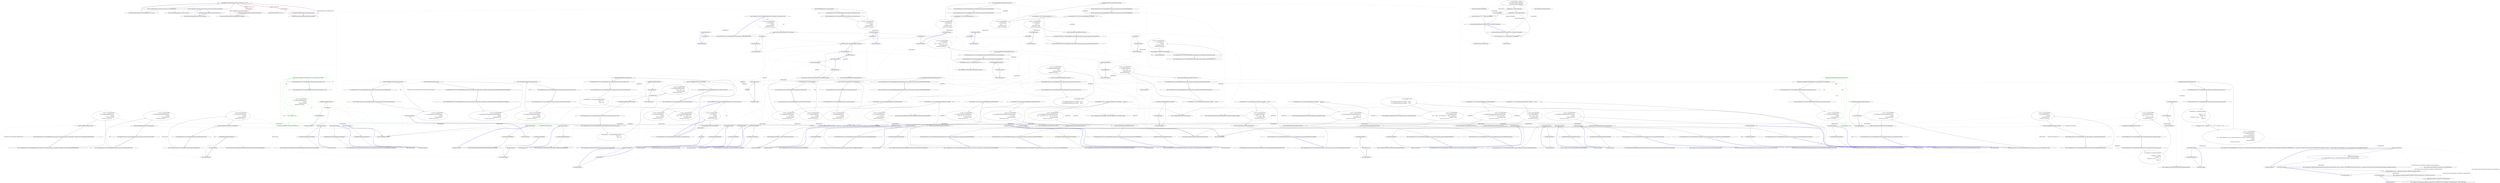 digraph  {
n0 [label="Entry Humanizer.PrepositionsExtensions.At(System.DateTime, int, int, int, int)", span="5-5", cluster="Humanizer.PrepositionsExtensions.At(System.DateTime, int, int, int, int)"];
n1 [label="return new DateTime(date.Year, date.Month, date.Day, hour, min, second, millisecond);", span="7-7", cluster="Humanizer.PrepositionsExtensions.At(System.DateTime, int, int, int, int)"];
n2 [label="Exit Humanizer.PrepositionsExtensions.At(System.DateTime, int, int, int, int)", span="5-5", cluster="Humanizer.PrepositionsExtensions.At(System.DateTime, int, int, int, int)"];
n3 [label="Entry System.DateTime.DateTime(int, int, int, int, int, int, int)", span="0-0", cluster="System.DateTime.DateTime(int, int, int, int, int, int, int)"];
n4 [label="Entry Humanizer.PrepositionsExtensions.AtMidnight(System.DateTime)", span="15-15", cluster="Humanizer.PrepositionsExtensions.AtMidnight(System.DateTime)"];
n5 [label="return date.At(0);", span="17-17", cluster="Humanizer.PrepositionsExtensions.AtMidnight(System.DateTime)", color=red, community=0];
n6 [label="Exit Humanizer.PrepositionsExtensions.AtMidnight(System.DateTime)", span="15-15", cluster="Humanizer.PrepositionsExtensions.AtMidnight(System.DateTime)"];
n7 [label="Entry System.DateTime.At(int, int, int, int)", span="5-5", cluster="System.DateTime.At(int, int, int, int)"];
n8 [label="Entry Humanizer.PrepositionsExtensions.AtNoon(System.DateTime)", span="25-25", cluster="Humanizer.PrepositionsExtensions.AtNoon(System.DateTime)"];
n9 [label="return date.At(12);", span="27-27", cluster="Humanizer.PrepositionsExtensions.AtNoon(System.DateTime)", color=red, community=0];
n10 [label="Exit Humanizer.PrepositionsExtensions.AtNoon(System.DateTime)", span="25-25", cluster="Humanizer.PrepositionsExtensions.AtNoon(System.DateTime)"];
n11 [label="Entry Humanizer.PrepositionsExtensions.In(System.DateTime, int)", span="36-36", cluster="Humanizer.PrepositionsExtensions.In(System.DateTime, int)"];
n12 [label="return new DateTime(year, date.Month, date.Day, date.Hour, date.Minute, date.Second, date.Millisecond);", span="38-38", cluster="Humanizer.PrepositionsExtensions.In(System.DateTime, int)"];
n13 [label="Exit Humanizer.PrepositionsExtensions.In(System.DateTime, int)", span="36-36", cluster="Humanizer.PrepositionsExtensions.In(System.DateTime, int)"];
m0_40 [label="Entry CommandLine.Tests.Unit.Core.InstanceBuilderTests.Parse_int_sequence_with_range(string[], int[])", span="111-111", cluster="CommandLine.Tests.Unit.Core.InstanceBuilderTests.Parse_int_sequence_with_range(string[], int[])", file="InstanceBuilderTests.cs"];
m0_41 [label="var result = InstanceBuilder.Build(\r\n                () => new FakeOptions(),\r\n                arguments,\r\n                StringComparer.Ordinal,\r\n                CultureInfo.InvariantCulture)", span="116-120", cluster="CommandLine.Tests.Unit.Core.InstanceBuilderTests.Parse_int_sequence_with_range(string[], int[])", file="InstanceBuilderTests.cs"];
m0_42 [label="Assert.True(expected.SequenceEqual(result.Value.IntSequence))", span="123-123", cluster="CommandLine.Tests.Unit.Core.InstanceBuilderTests.Parse_int_sequence_with_range(string[], int[])", file="InstanceBuilderTests.cs"];
m0_43 [label="Exit CommandLine.Tests.Unit.Core.InstanceBuilderTests.Parse_int_sequence_with_range(string[], int[])", span="111-111", cluster="CommandLine.Tests.Unit.Core.InstanceBuilderTests.Parse_int_sequence_with_range(string[], int[])", file="InstanceBuilderTests.cs"];
m0_150 [label="Entry CommandLine.Tests.Fakes.FakeOptionsWithSequenceWithoutRange.FakeOptionsWithSequenceWithoutRange()", span="6-6", cluster="CommandLine.Tests.Fakes.FakeOptionsWithSequenceWithoutRange.FakeOptionsWithSequenceWithoutRange()", file="InstanceBuilderTests.cs"];
m0_172 [label="Entry CommandLine.Core.InstanceBuilder.Build<T>(System.Func<T>, System.Func<System.Collections.Generic.IEnumerable<string>, System.Collections.Generic.IEnumerable<CommandLine.Core.OptionSpecification>, CommandLine.Core.StatePair<System.Collections.Generic.IEnumerable<CommandLine.Core.Token>>>, System.Collections.Generic.IEnumerable<string>, System.StringComparer, System.Globalization.CultureInfo)", span="33-33", cluster="CommandLine.Core.InstanceBuilder.Build<T>(System.Func<T>, System.Func<System.Collections.Generic.IEnumerable<string>, System.Collections.Generic.IEnumerable<CommandLine.Core.OptionSpecification>, CommandLine.Core.StatePair<System.Collections.Generic.IEnumerable<CommandLine.Core.Token>>>, System.Collections.Generic.IEnumerable<string>, System.StringComparer, System.Globalization.CultureInfo)", file="InstanceBuilderTests.cs"];
m0_341 [label="Entry CommandLine.Tests.Unit.Core.InstanceBuilderTests.Parse_string_scalar_and_sequence_adjacent(string[], CommandLine.Tests.Fakes.FakeOptionsWithScalarValueAndSequenceStringAdjacent)", span="825-825", cluster="CommandLine.Tests.Unit.Core.InstanceBuilderTests.Parse_string_scalar_and_sequence_adjacent(string[], CommandLine.Tests.Fakes.FakeOptionsWithScalarValueAndSequenceStringAdjacent)", file="InstanceBuilderTests.cs"];
m0_343 [label="expected.ShouldBeEquivalentTo(result.Value)", span="837-837", cluster="CommandLine.Tests.Unit.Core.InstanceBuilderTests.Parse_string_scalar_and_sequence_adjacent(string[], CommandLine.Tests.Fakes.FakeOptionsWithScalarValueAndSequenceStringAdjacent)", file="InstanceBuilderTests.cs"];
m0_342 [label="var result = InstanceBuilder.Build(\r\n                () => new FakeOptionsWithScalarValueAndSequenceStringAdjacent(),\r\n                arguments,\r\n                StringComparer.Ordinal,\r\n                CultureInfo.InvariantCulture)", span="830-834", cluster="CommandLine.Tests.Unit.Core.InstanceBuilderTests.Parse_string_scalar_and_sequence_adjacent(string[], CommandLine.Tests.Fakes.FakeOptionsWithScalarValueAndSequenceStringAdjacent)", file="InstanceBuilderTests.cs"];
m0_344 [label="Exit CommandLine.Tests.Unit.Core.InstanceBuilderTests.Parse_string_scalar_and_sequence_adjacent(string[], CommandLine.Tests.Fakes.FakeOptionsWithScalarValueAndSequenceStringAdjacent)", span="825-825", cluster="CommandLine.Tests.Unit.Core.InstanceBuilderTests.Parse_string_scalar_and_sequence_adjacent(string[], CommandLine.Tests.Fakes.FakeOptionsWithScalarValueAndSequenceStringAdjacent)", file="InstanceBuilderTests.cs"];
m0_11 [label="Entry Humanizer.Localisation.Formatters.ArabicFormatter.ArabicFormatter()", span="2-2", cluster="Humanizer.Localisation.Formatters.ArabicFormatter.ArabicFormatter()", file="InstanceBuilderTests.cs"];
m0_324 [label="Entry CommandLine.Tests.Fakes.FakeOptionsWithFSharpOption.FakeOptionsWithFSharpOption()", span="6-6", cluster="CommandLine.Tests.Fakes.FakeOptionsWithFSharpOption.FakeOptionsWithFSharpOption()", file="InstanceBuilderTests.cs"];
m0_159 [label="Entry CommandLine.Tests.Unit.Core.InstanceBuilderTests.Parse_string_sequence_with_separator(string[], string[])", span="406-406", cluster="CommandLine.Tests.Unit.Core.InstanceBuilderTests.Parse_string_sequence_with_separator(string[], string[])", file="InstanceBuilderTests.cs"];
m0_161 [label="expected.ShouldBeEquivalentTo(result.Value.StringSequence)", span="418-418", cluster="CommandLine.Tests.Unit.Core.InstanceBuilderTests.Parse_string_sequence_with_separator(string[], string[])", file="InstanceBuilderTests.cs"];
m0_160 [label="var result = InstanceBuilder.Build(\r\n                () => new FakeOptionsWithSequenceAndSeparator(),\r\n                arguments,\r\n                StringComparer.Ordinal,\r\n                CultureInfo.InvariantCulture)", span="411-415", cluster="CommandLine.Tests.Unit.Core.InstanceBuilderTests.Parse_string_sequence_with_separator(string[], string[])", file="InstanceBuilderTests.cs"];
m0_162 [label="Exit CommandLine.Tests.Unit.Core.InstanceBuilderTests.Parse_string_sequence_with_separator(string[], string[])", span="406-406", cluster="CommandLine.Tests.Unit.Core.InstanceBuilderTests.Parse_string_sequence_with_separator(string[], string[])", file="InstanceBuilderTests.cs"];
m0_233 [label="Entry CommandLine.Tests.Unit.Core.InstanceBuilderTests.Wrong_range_in_sequence_gererates_SequenceOutOfRangeError()", span="557-557", cluster="CommandLine.Tests.Unit.Core.InstanceBuilderTests.Wrong_range_in_sequence_gererates_SequenceOutOfRangeError()", file="InstanceBuilderTests.cs"];
m0_235 [label="var result = InstanceBuilder.Build(\r\n                () => new FakeOptions(),\r\n                new [] { ''-i'', ''10'' },\r\n                StringComparer.Ordinal,\r\n                CultureInfo.InvariantCulture)", span="563-567", cluster="CommandLine.Tests.Unit.Core.InstanceBuilderTests.Wrong_range_in_sequence_gererates_SequenceOutOfRangeError()", file="InstanceBuilderTests.cs"];
m0_234 [label="var expectedResult = new[] { new SequenceOutOfRangeError(new NameInfo(''i'', '''')) }", span="560-560", cluster="CommandLine.Tests.Unit.Core.InstanceBuilderTests.Wrong_range_in_sequence_gererates_SequenceOutOfRangeError()", file="InstanceBuilderTests.cs"];
m0_236 [label="Assert.True(expectedResult.SequenceEqual(result.Errors))", span="570-570", cluster="CommandLine.Tests.Unit.Core.InstanceBuilderTests.Wrong_range_in_sequence_gererates_SequenceOutOfRangeError()", file="InstanceBuilderTests.cs"];
m0_237 [label="Exit CommandLine.Tests.Unit.Core.InstanceBuilderTests.Wrong_range_in_sequence_gererates_SequenceOutOfRangeError()", span="557-557", cluster="CommandLine.Tests.Unit.Core.InstanceBuilderTests.Wrong_range_in_sequence_gererates_SequenceOutOfRangeError()", file="InstanceBuilderTests.cs"];
m0_274 [label="Entry CommandLine.Tests.Unit.Core.InstanceBuilderTests.Breaking_required_constraint_in_string_scalar_as_value_generates_MissingRequiredOptionError()", span="653-653", cluster="CommandLine.Tests.Unit.Core.InstanceBuilderTests.Breaking_required_constraint_in_string_scalar_as_value_generates_MissingRequiredOptionError()", file="InstanceBuilderTests.cs"];
m0_276 [label="var result = InstanceBuilder.Build(\r\n                () => new FakeOptionsWithRequiredValue(),\r\n                new string[] { },\r\n                StringComparer.Ordinal,\r\n                CultureInfo.InvariantCulture)", span="659-663", cluster="CommandLine.Tests.Unit.Core.InstanceBuilderTests.Breaking_required_constraint_in_string_scalar_as_value_generates_MissingRequiredOptionError()", file="InstanceBuilderTests.cs"];
m0_275 [label="var expectedResult = new[] { new MissingRequiredOptionError(NameInfo.EmptyName) }", span="656-656", cluster="CommandLine.Tests.Unit.Core.InstanceBuilderTests.Breaking_required_constraint_in_string_scalar_as_value_generates_MissingRequiredOptionError()", file="InstanceBuilderTests.cs"];
m0_277 [label="Assert.True(expectedResult.SequenceEqual(result.Errors))", span="666-666", cluster="CommandLine.Tests.Unit.Core.InstanceBuilderTests.Breaking_required_constraint_in_string_scalar_as_value_generates_MissingRequiredOptionError()", file="InstanceBuilderTests.cs"];
m0_278 [label="Exit CommandLine.Tests.Unit.Core.InstanceBuilderTests.Breaking_required_constraint_in_string_scalar_as_value_generates_MissingRequiredOptionError()", span="653-653", cluster="CommandLine.Tests.Unit.Core.InstanceBuilderTests.Breaking_required_constraint_in_string_scalar_as_value_generates_MissingRequiredOptionError()", file="InstanceBuilderTests.cs"];
m0_320 [label="Entry Unk.get_IsSome", span="", cluster="Unk.get_IsSome", file="InstanceBuilderTests.cs"];
m0_220 [label="Entry CommandLine.MissingRequiredOptionError.MissingRequiredOptionError(CommandLine.NameInfo)", span="283-283", cluster="CommandLine.MissingRequiredOptionError.MissingRequiredOptionError(CommandLine.NameInfo)", file="InstanceBuilderTests.cs"];
m0_151 [label="Entry CommandLine.Tests.Unit.Core.InstanceBuilderTests.Parse_long_sequence_with_separator(string[], long[])", span="384-384", cluster="CommandLine.Tests.Unit.Core.InstanceBuilderTests.Parse_long_sequence_with_separator(string[], long[])", file="InstanceBuilderTests.cs"];
m0_153 [label="expected.ShouldBeEquivalentTo(result.Value.LongSequence)", span="396-396", cluster="CommandLine.Tests.Unit.Core.InstanceBuilderTests.Parse_long_sequence_with_separator(string[], long[])", file="InstanceBuilderTests.cs"];
m0_152 [label="var result = InstanceBuilder.Build(\r\n                () => new FakeOptionsWithSequenceAndSeparator(),\r\n                arguments,\r\n                StringComparer.Ordinal,\r\n                CultureInfo.InvariantCulture)", span="389-393", cluster="CommandLine.Tests.Unit.Core.InstanceBuilderTests.Parse_long_sequence_with_separator(string[], long[])", file="InstanceBuilderTests.cs"];
m0_154 [label="Exit CommandLine.Tests.Unit.Core.InstanceBuilderTests.Parse_long_sequence_with_separator(string[], long[])", span="384-384", cluster="CommandLine.Tests.Unit.Core.InstanceBuilderTests.Parse_long_sequence_with_separator(string[], long[])", file="InstanceBuilderTests.cs"];
m0_62 [label="Entry CommandLine.Tests.Fakes.FakeOptionsWithSequenceAndOnlyMaxConstraint.FakeOptionsWithSequenceAndOnlyMaxConstraint()", span="6-6", cluster="CommandLine.Tests.Fakes.FakeOptionsWithSequenceAndOnlyMaxConstraint.FakeOptionsWithSequenceAndOnlyMaxConstraint()", file="InstanceBuilderTests.cs"];
m0_143 [label="Entry CommandLine.Tests.Unit.Core.InstanceBuilderTests.Parse_sequence_value_without_range_constraints(string[], long[])", span="362-362", cluster="CommandLine.Tests.Unit.Core.InstanceBuilderTests.Parse_sequence_value_without_range_constraints(string[], long[])", file="InstanceBuilderTests.cs"];
m0_145 [label="expected.ShouldBeEquivalentTo(result.Value.LongSequence)", span="374-374", cluster="CommandLine.Tests.Unit.Core.InstanceBuilderTests.Parse_sequence_value_without_range_constraints(string[], long[])", file="InstanceBuilderTests.cs"];
m0_144 [label="var result = InstanceBuilder.Build(\r\n                () => new FakeOptionsWithSequenceWithoutRange(),\r\n                arguments,\r\n                StringComparer.Ordinal,\r\n                CultureInfo.InvariantCulture)", span="367-371", cluster="CommandLine.Tests.Unit.Core.InstanceBuilderTests.Parse_sequence_value_without_range_constraints(string[], long[])", file="InstanceBuilderTests.cs"];
m0_146 [label="Exit CommandLine.Tests.Unit.Core.InstanceBuilderTests.Parse_sequence_value_without_range_constraints(string[], long[])", span="362-362", cluster="CommandLine.Tests.Unit.Core.InstanceBuilderTests.Parse_sequence_value_without_range_constraints(string[], long[])", file="InstanceBuilderTests.cs"];
m0_299 [label="Entry CommandLine.Tests.Unit.Core.InstanceBuilderTests.Parse_nullable_int(string[], int?)", span="717-717", cluster="CommandLine.Tests.Unit.Core.InstanceBuilderTests.Parse_nullable_int(string[], int?)", file="InstanceBuilderTests.cs"];
m0_301 [label="expected.ShouldBeEquivalentTo(result.Value.NullableInt)", span="729-729", cluster="CommandLine.Tests.Unit.Core.InstanceBuilderTests.Parse_nullable_int(string[], int?)", file="InstanceBuilderTests.cs"];
m0_300 [label="var result = InstanceBuilder.Build(\r\n                () => new FakeOptionsWithNullables(),\r\n                arguments,\r\n                StringComparer.Ordinal,\r\n                CultureInfo.InvariantCulture)", span="722-726", cluster="CommandLine.Tests.Unit.Core.InstanceBuilderTests.Parse_nullable_int(string[], int?)", file="InstanceBuilderTests.cs"];
m0_302 [label="Exit CommandLine.Tests.Unit.Core.InstanceBuilderTests.Parse_nullable_int(string[], int?)", span="717-717", cluster="CommandLine.Tests.Unit.Core.InstanceBuilderTests.Parse_nullable_int(string[], int?)", file="InstanceBuilderTests.cs"];
m0_55 [label="Entry CommandLine.Tests.Unit.Core.InstanceBuilderTests.Parse_string_sequence_with_only_max_constraint(string[], string[])", span="156-156", cluster="CommandLine.Tests.Unit.Core.InstanceBuilderTests.Parse_string_sequence_with_only_max_constraint(string[], string[])", file="InstanceBuilderTests.cs"];
m0_56 [label="var result = InstanceBuilder.Build(\r\n                () => new FakeOptionsWithSequenceAndOnlyMaxConstraint(),\r\n                arguments,\r\n                StringComparer.Ordinal,\r\n                CultureInfo.InvariantCulture)", span="161-165", cluster="CommandLine.Tests.Unit.Core.InstanceBuilderTests.Parse_string_sequence_with_only_max_constraint(string[], string[])", file="InstanceBuilderTests.cs"];
m0_57 [label="Assert.True(expected.SequenceEqual(result.Value.StringSequence))", span="168-168", cluster="CommandLine.Tests.Unit.Core.InstanceBuilderTests.Parse_string_sequence_with_only_max_constraint(string[], string[])", file="InstanceBuilderTests.cs"];
m0_58 [label="Exit CommandLine.Tests.Unit.Core.InstanceBuilderTests.Parse_string_sequence_with_only_max_constraint(string[], string[])", span="156-156", cluster="CommandLine.Tests.Unit.Core.InstanceBuilderTests.Parse_string_sequence_with_only_max_constraint(string[], string[])", file="InstanceBuilderTests.cs"];
m0_241 [label="Entry CommandLine.Tests.Unit.Core.InstanceBuilderTests.Parse_unknown_long_option_gererates_UnknownOptionError()", span="576-576", cluster="CommandLine.Tests.Unit.Core.InstanceBuilderTests.Parse_unknown_long_option_gererates_UnknownOptionError()", file="InstanceBuilderTests.cs"];
m0_243 [label="var result = InstanceBuilder.Build(\r\n                () => new FakeOptions(),\r\n                new[] { ''--stringvalue'', ''abc'', ''--xyz'' },\r\n                StringComparer.Ordinal,\r\n                CultureInfo.InvariantCulture)", span="582-586", cluster="CommandLine.Tests.Unit.Core.InstanceBuilderTests.Parse_unknown_long_option_gererates_UnknownOptionError()", file="InstanceBuilderTests.cs"];
m0_242 [label="var expectedResult = new[] { new UnknownOptionError(''xyz'') }", span="579-579", cluster="CommandLine.Tests.Unit.Core.InstanceBuilderTests.Parse_unknown_long_option_gererates_UnknownOptionError()", file="InstanceBuilderTests.cs"];
m0_244 [label="Assert.True(expectedResult.SequenceEqual(result.Errors))", span="589-589", cluster="CommandLine.Tests.Unit.Core.InstanceBuilderTests.Parse_unknown_long_option_gererates_UnknownOptionError()", file="InstanceBuilderTests.cs"];
m0_245 [label="Exit CommandLine.Tests.Unit.Core.InstanceBuilderTests.Parse_unknown_long_option_gererates_UnknownOptionError()", span="576-576", cluster="CommandLine.Tests.Unit.Core.InstanceBuilderTests.Parse_unknown_long_option_gererates_UnknownOptionError()", file="InstanceBuilderTests.cs"];
m0_266 [label="Entry CommandLine.Tests.Unit.Core.InstanceBuilderTests.Omitting_names_assumes_identifier_as_long_name(string[], string)", span="635-635", cluster="CommandLine.Tests.Unit.Core.InstanceBuilderTests.Omitting_names_assumes_identifier_as_long_name(string[], string)", file="InstanceBuilderTests.cs"];
m0_267 [label="var result = InstanceBuilder.Build(\r\n                () => new FakeOptions(),\r\n                arguments,\r\n                StringComparer.Ordinal,\r\n                CultureInfo.InvariantCulture)", span="640-644", cluster="CommandLine.Tests.Unit.Core.InstanceBuilderTests.Omitting_names_assumes_identifier_as_long_name(string[], string)", file="InstanceBuilderTests.cs"];
m0_268 [label="Assert.True(expected.Equals(result.Value.StringValue))", span="647-647", cluster="CommandLine.Tests.Unit.Core.InstanceBuilderTests.Omitting_names_assumes_identifier_as_long_name(string[], string)", file="InstanceBuilderTests.cs"];
m0_269 [label="Exit CommandLine.Tests.Unit.Core.InstanceBuilderTests.Omitting_names_assumes_identifier_as_long_name(string[], string)", span="635-635", cluster="CommandLine.Tests.Unit.Core.InstanceBuilderTests.Omitting_names_assumes_identifier_as_long_name(string[], string)", file="InstanceBuilderTests.cs"];
m0_54 [label="Entry CommandLine.Tests.Fakes.FakeOptionsWithSequenceAndOnlyMinConstraint.FakeOptionsWithSequenceAndOnlyMinConstraint()", span="6-6", cluster="CommandLine.Tests.Fakes.FakeOptionsWithSequenceAndOnlyMinConstraint.FakeOptionsWithSequenceAndOnlyMinConstraint()", file="InstanceBuilderTests.cs"];
m0_207 [label="Entry CommandLine.Tests.Unit.Core.InstanceBuilderTests.Two_required_options_at_the_same_set_and_both_are_true()", span="499-499", cluster="CommandLine.Tests.Unit.Core.InstanceBuilderTests.Two_required_options_at_the_same_set_and_both_are_true()", file="InstanceBuilderTests.cs"];
m0_210 [label="expectedResult.ShouldBeEquivalentTo(result.Value)", span="513-513", cluster="CommandLine.Tests.Unit.Core.InstanceBuilderTests.Two_required_options_at_the_same_set_and_both_are_true()", file="InstanceBuilderTests.cs"];
m0_209 [label="var result = InstanceBuilder.Build(\r\n                () => new FakeOptionWithRequiredAndSet(),\r\n                new[] { ''--ftpurl'', ''str1'', ''--weburl'', ''str2'' },\r\n                StringComparer.Ordinal,\r\n                CultureInfo.InvariantCulture)", span="506-510", cluster="CommandLine.Tests.Unit.Core.InstanceBuilderTests.Two_required_options_at_the_same_set_and_both_are_true()", file="InstanceBuilderTests.cs"];
m0_208 [label="var expectedResult = new FakeOptionWithRequiredAndSet {\r\n                FtpUrl = ''str1'',\r\n                WebUrl = ''str2''\r\n            }", span="501-504", cluster="CommandLine.Tests.Unit.Core.InstanceBuilderTests.Two_required_options_at_the_same_set_and_both_are_true()", file="InstanceBuilderTests.cs"];
m0_211 [label="Exit CommandLine.Tests.Unit.Core.InstanceBuilderTests.Two_required_options_at_the_same_set_and_both_are_true()", span="499-499", cluster="CommandLine.Tests.Unit.Core.InstanceBuilderTests.Two_required_options_at_the_same_set_and_both_are_true()", file="InstanceBuilderTests.cs"];
m0_187 [label="Entry CommandLine.Core.NameLookup.Contains(string, System.Collections.Generic.IEnumerable<CommandLine.Core.OptionSpecification>, System.StringComparer)", span="11-11", cluster="CommandLine.Core.NameLookup.Contains(string, System.Collections.Generic.IEnumerable<CommandLine.Core.OptionSpecification>, System.StringComparer)", file="InstanceBuilderTests.cs"];
m0_31 [label="Entry CommandLine.Tests.Unit.Core.InstanceBuilderTests.Parse_int_sequence(string[], int[])", span="89-89", cluster="CommandLine.Tests.Unit.Core.InstanceBuilderTests.Parse_int_sequence(string[], int[])", file="InstanceBuilderTests.cs"];
m0_32 [label="var result = InstanceBuilder.Build(\r\n                () => new FakeOptionsWithSequence(),\r\n                arguments,\r\n                StringComparer.Ordinal,\r\n                CultureInfo.InvariantCulture)", span="94-98", cluster="CommandLine.Tests.Unit.Core.InstanceBuilderTests.Parse_int_sequence(string[], int[])", file="InstanceBuilderTests.cs"];
m0_33 [label="Assert.True(expected.SequenceEqual(result.Value.IntSequence))", span="101-101", cluster="CommandLine.Tests.Unit.Core.InstanceBuilderTests.Parse_int_sequence(string[], int[])", file="InstanceBuilderTests.cs"];
m0_34 [label="Exit CommandLine.Tests.Unit.Core.InstanceBuilderTests.Parse_int_sequence(string[], int[])", span="89-89", cluster="CommandLine.Tests.Unit.Core.InstanceBuilderTests.Parse_int_sequence(string[], int[])", file="InstanceBuilderTests.cs"];
m0_307 [label="Entry CommandLine.Tests.Unit.Core.InstanceBuilderTests.Parse_nullable_long(string[], long?)", span="739-739", cluster="CommandLine.Tests.Unit.Core.InstanceBuilderTests.Parse_nullable_long(string[], long?)", file="InstanceBuilderTests.cs"];
m0_309 [label="expected.ShouldBeEquivalentTo(result.Value.NullableLong)", span="751-751", cluster="CommandLine.Tests.Unit.Core.InstanceBuilderTests.Parse_nullable_long(string[], long?)", file="InstanceBuilderTests.cs"];
m0_308 [label="var result = InstanceBuilder.Build(\r\n                () => new FakeOptionsWithNullables(),\r\n                arguments,\r\n                StringComparer.Ordinal,\r\n                CultureInfo.InvariantCulture)", span="744-748", cluster="CommandLine.Tests.Unit.Core.InstanceBuilderTests.Parse_nullable_long(string[], long?)", file="InstanceBuilderTests.cs"];
m0_310 [label="Exit CommandLine.Tests.Unit.Core.InstanceBuilderTests.Parse_nullable_long(string[], long?)", span="739-739", cluster="CommandLine.Tests.Unit.Core.InstanceBuilderTests.Parse_nullable_long(string[], long?)", file="InstanceBuilderTests.cs"];
m0_0 [label="Entry lambda expression", span="16-16", cluster="lambda expression", file="InstanceBuilderTests.cs"];
m0_3 [label="Entry Humanizer.Localisation.Formatters.RomanianFormatter.RomanianFormatter()", span="2-2", cluster="Humanizer.Localisation.Formatters.RomanianFormatter.RomanianFormatter()", file="InstanceBuilderTests.cs"];
m0_1 [label="new RomanianFormatter()", span="16-16", cluster="lambda expression", file="InstanceBuilderTests.cs"];
m0_2 [label="Exit lambda expression", span="16-16", cluster="lambda expression", file="InstanceBuilderTests.cs"];
m0_4 [label="Entry lambda expression", span="17-17", cluster="lambda expression", file="InstanceBuilderTests.cs"];
m0_5 [label="new RussianFormatter()", span="17-17", cluster="lambda expression", file="InstanceBuilderTests.cs"];
m0_224 [label="Entry CommandLine.Tests.Unit.Core.InstanceBuilderTests.Omitting_required_option_gererates_MissingRequiredOptionError()", span="538-538", cluster="CommandLine.Tests.Unit.Core.InstanceBuilderTests.Omitting_required_option_gererates_MissingRequiredOptionError()", file="InstanceBuilderTests.cs"];
m0_226 [label="var result = InstanceBuilder.Build(\r\n                () => new FakeOptionWithRequired(),\r\n                new string[] { },\r\n                StringComparer.Ordinal,\r\n                CultureInfo.InvariantCulture)", span="544-548", cluster="CommandLine.Tests.Unit.Core.InstanceBuilderTests.Omitting_required_option_gererates_MissingRequiredOptionError()", file="InstanceBuilderTests.cs"];
m0_225 [label="var expectedResult = new[] { new MissingRequiredOptionError(new NameInfo('''', ''str'')) }", span="541-541", cluster="CommandLine.Tests.Unit.Core.InstanceBuilderTests.Omitting_required_option_gererates_MissingRequiredOptionError()", file="InstanceBuilderTests.cs"];
m0_227 [label="Assert.True(expectedResult.SequenceEqual(result.Errors))", span="551-551", cluster="CommandLine.Tests.Unit.Core.InstanceBuilderTests.Omitting_required_option_gererates_MissingRequiredOptionError()", file="InstanceBuilderTests.cs"];
m0_228 [label="Exit CommandLine.Tests.Unit.Core.InstanceBuilderTests.Omitting_required_option_gererates_MissingRequiredOptionError()", span="538-538", cluster="CommandLine.Tests.Unit.Core.InstanceBuilderTests.Omitting_required_option_gererates_MissingRequiredOptionError()", file="InstanceBuilderTests.cs"];
m0_290 [label="Entry CommandLine.Tests.Unit.Core.InstanceBuilderTests.Breaking_equal_min_max_constraint_in_string_sequence_as_value_gererates_SequenceOutOfRangeError()", span="694-694", cluster="CommandLine.Tests.Unit.Core.InstanceBuilderTests.Breaking_equal_min_max_constraint_in_string_sequence_as_value_gererates_SequenceOutOfRangeError()", file="InstanceBuilderTests.cs"];
m0_292 [label="var result = InstanceBuilder.Build(\r\n                () => new FakeOptionsWithSequenceMinMaxEqual(),\r\n                new[] { ''one'', ''two'', ''this-is-too-much'' },\r\n                StringComparer.Ordinal,\r\n                CultureInfo.InvariantCulture)", span="700-704", cluster="CommandLine.Tests.Unit.Core.InstanceBuilderTests.Breaking_equal_min_max_constraint_in_string_sequence_as_value_gererates_SequenceOutOfRangeError()", file="InstanceBuilderTests.cs"];
m0_291 [label="var expectedResult = new[] { new SequenceOutOfRangeError(NameInfo.EmptyName) }", span="697-697", cluster="CommandLine.Tests.Unit.Core.InstanceBuilderTests.Breaking_equal_min_max_constraint_in_string_sequence_as_value_gererates_SequenceOutOfRangeError()", file="InstanceBuilderTests.cs"];
m0_293 [label="Assert.True(expectedResult.SequenceEqual(result.Errors))", span="707-707", cluster="CommandLine.Tests.Unit.Core.InstanceBuilderTests.Breaking_equal_min_max_constraint_in_string_sequence_as_value_gererates_SequenceOutOfRangeError()", file="InstanceBuilderTests.cs"];
m0_294 [label="Exit CommandLine.Tests.Unit.Core.InstanceBuilderTests.Breaking_equal_min_max_constraint_in_string_sequence_as_value_gererates_SequenceOutOfRangeError()", span="694-694", cluster="CommandLine.Tests.Unit.Core.InstanceBuilderTests.Breaking_equal_min_max_constraint_in_string_sequence_as_value_gererates_SequenceOutOfRangeError()", file="InstanceBuilderTests.cs"];
m0_8 [label="Entry lambda expression", span="18-18", cluster="lambda expression", file="InstanceBuilderTests.cs"];
m0_78 [label="Entry CommandLine.SequenceOutOfRangeError.SequenceOutOfRangeError(CommandLine.NameInfo)", span="316-316", cluster="CommandLine.SequenceOutOfRangeError.SequenceOutOfRangeError(CommandLine.NameInfo)", file="InstanceBuilderTests.cs"];
m0_184 [label="Entry lambda expression", span="444-444", cluster="lambda expression", file="InstanceBuilderTests.cs"];
m0_6 [label="Entry CommandLine.Tests.Fakes.FakeOptions.FakeOptions()", span="6-6", cluster="CommandLine.Tests.Fakes.FakeOptions.FakeOptions()", file="InstanceBuilderTests.cs"];
m0_9 [label="Entry CommandLine.Core.InstanceBuilder.Build<T>(System.Func<T>, System.Collections.Generic.IEnumerable<string>, System.StringComparer, System.Globalization.CultureInfo)", span="12-12", cluster="CommandLine.Core.InstanceBuilder.Build<T>(System.Func<T>, System.Collections.Generic.IEnumerable<string>, System.StringComparer, System.Globalization.CultureInfo)", file="InstanceBuilderTests.cs"];
m0_10 [label="Entry CommandLine.ParserResult<T>.Equals(CommandLine.ParserResult<T>)", span="87-87", cluster="CommandLine.ParserResult<T>.Equals(CommandLine.ParserResult<T>)", file="InstanceBuilderTests.cs"];
m0_12 [label="Entry lambda expression", span="27-27", cluster="lambda expression", file="InstanceBuilderTests.cs"];
m0_13 [label=fakeOptions, span="27-27", cluster="lambda expression", file="InstanceBuilderTests.cs"];
m0_14 [label="Exit lambda expression", span="27-27", cluster="lambda expression", file="InstanceBuilderTests.cs"];
m0_16 [label="var result = InstanceBuilder.Build(\r\n                () => new FakeOptions(),\r\n                arguments,\r\n                StringComparer.Ordinal,\r\n                CultureInfo.InvariantCulture)", span="47-51", cluster="CommandLine.Tests.Unit.Core.InstanceBuilderTests.Parse_negative_long_value(string[], long)", file="InstanceBuilderTests.cs"];
m0_17 [label="Assert.Equal(expected, result.Value.LongValue)", span="54-54", cluster="CommandLine.Tests.Unit.Core.InstanceBuilderTests.Parse_negative_long_value(string[], long)", file="InstanceBuilderTests.cs"];
m0_18 [label="Exit CommandLine.Tests.Unit.Core.InstanceBuilderTests.Parse_negative_long_value(string[], long)", span="42-42", cluster="CommandLine.Tests.Unit.Core.InstanceBuilderTests.Parse_negative_long_value(string[], long)", file="InstanceBuilderTests.cs"];
m0_19 [label="Entry Unk.Equal", span="", cluster="Unk.Equal", file="InstanceBuilderTests.cs"];
m0_20 [label="Entry lambda expression", span="48-48", cluster="lambda expression", file="InstanceBuilderTests.cs"];
m0_21 [label="new FakeOptions()", span="48-48", cluster="lambda expression", file="InstanceBuilderTests.cs"];
m0_331 [label="Entry lambda expression", span="789-789", cluster="lambda expression", file="InstanceBuilderTests.cs"];
m0_332 [label="new FakeOptionsWithFSharpOption()", span="789-789", cluster="lambda expression", color=green, community=0, file="InstanceBuilderTests.cs"];
m0_333 [label="Exit lambda expression", span="789-789", cluster="lambda expression", file="InstanceBuilderTests.cs"];
m0_321 [label="Entry lambda expression", span="765-765", cluster="lambda expression", file="InstanceBuilderTests.cs"];
m0_322 [label="new FakeOptionsWithFSharpOption()", span="765-765", cluster="lambda expression", file="InstanceBuilderTests.cs"];
m0_323 [label="Exit lambda expression", span="765-765", cluster="lambda expression", file="InstanceBuilderTests.cs"];
m0_27 [label="Entry lambda expression", span="71-71", cluster="lambda expression", file="InstanceBuilderTests.cs"];
m0_36 [label="Entry lambda expression", span="95-95", cluster="lambda expression", file="InstanceBuilderTests.cs"];
m0_44 [label="Entry lambda expression", span="117-117", cluster="lambda expression", file="InstanceBuilderTests.cs"];
m0_51 [label="Entry lambda expression", span="140-140", cluster="lambda expression", file="InstanceBuilderTests.cs"];
m0_59 [label="Entry lambda expression", span="162-162", cluster="lambda expression", file="InstanceBuilderTests.cs"];
m0_70 [label="Entry lambda expression", span="181-181", cluster="lambda expression", file="InstanceBuilderTests.cs"];
m0_79 [label="Entry lambda expression", span="200-200", cluster="lambda expression", file="InstanceBuilderTests.cs"];
m0_88 [label="Entry lambda expression", span="220-220", cluster="lambda expression", file="InstanceBuilderTests.cs"];
m0_96 [label="Entry lambda expression", span="239-239", cluster="lambda expression", file="InstanceBuilderTests.cs"];
m0_105 [label="Entry lambda expression", span="263-263", cluster="lambda expression", file="InstanceBuilderTests.cs"];
m0_115 [label="Entry lambda expression", span="282-282", cluster="lambda expression", file="InstanceBuilderTests.cs"];
m0_123 [label="Entry lambda expression", span="301-301", cluster="lambda expression", file="InstanceBuilderTests.cs"];
m0_131 [label="Entry lambda expression", span="320-320", cluster="lambda expression", file="InstanceBuilderTests.cs"];
m0_140 [label="Entry lambda expression", span="345-345", cluster="lambda expression", file="InstanceBuilderTests.cs"];
m0_147 [label="Entry lambda expression", span="368-368", cluster="lambda expression", file="InstanceBuilderTests.cs"];
m0_155 [label="Entry lambda expression", span="390-390", cluster="lambda expression", file="InstanceBuilderTests.cs"];
m0_163 [label="Entry lambda expression", span="412-412", cluster="lambda expression", file="InstanceBuilderTests.cs"];
m0_194 [label="Entry lambda expression", span="467-467", cluster="lambda expression", file="InstanceBuilderTests.cs"];
m0_204 [label="Entry lambda expression", span="487-487", cluster="lambda expression", file="InstanceBuilderTests.cs"];
m0_212 [label="Entry lambda expression", span="507-507", cluster="lambda expression", file="InstanceBuilderTests.cs"];
m0_221 [label="Entry lambda expression", span="527-527", cluster="lambda expression", file="InstanceBuilderTests.cs"];
m0_229 [label="Entry lambda expression", span="545-545", cluster="lambda expression", file="InstanceBuilderTests.cs"];
m0_238 [label="Entry lambda expression", span="564-564", cluster="lambda expression", file="InstanceBuilderTests.cs"];
m0_247 [label="Entry lambda expression", span="583-583", cluster="lambda expression", file="InstanceBuilderTests.cs"];
m0_255 [label="Entry lambda expression", span="602-602", cluster="lambda expression", file="InstanceBuilderTests.cs"];
m0_263 [label="Entry lambda expression", span="621-621", cluster="lambda expression", file="InstanceBuilderTests.cs"];
m0_271 [label="Entry lambda expression", span="641-641", cluster="lambda expression", file="InstanceBuilderTests.cs"];
m0_279 [label="Entry lambda expression", span="660-660", cluster="lambda expression", file="InstanceBuilderTests.cs"];
m0_287 [label="Entry lambda expression", span="682-682", cluster="lambda expression", file="InstanceBuilderTests.cs"];
m0_295 [label="Entry lambda expression", span="701-701", cluster="lambda expression", file="InstanceBuilderTests.cs"];
m0_303 [label="Entry lambda expression", span="723-723", cluster="lambda expression", file="InstanceBuilderTests.cs"];
m0_311 [label="Entry lambda expression", span="745-745", cluster="lambda expression", file="InstanceBuilderTests.cs"];
m0_338 [label="Entry lambda expression", span="812-812", cluster="lambda expression", file="InstanceBuilderTests.cs"];
m0_345 [label="Entry lambda expression", span="831-831", cluster="lambda expression", file="InstanceBuilderTests.cs"];
m0_173 [label="Entry lambda expression", span="441-441", cluster="lambda expression", file="InstanceBuilderTests.cs"];
m0_176 [label="Entry lambda expression", span="442-444", cluster="lambda expression", file="InstanceBuilderTests.cs"];
m0_22 [label="Exit lambda expression", span="48-48", cluster="lambda expression", file="InstanceBuilderTests.cs"];
m0_29 [label="Exit lambda expression", span="71-71", cluster="lambda expression", file="InstanceBuilderTests.cs"];
m0_28 [label="new FakeOptionsWithDouble()", span="71-71", cluster="lambda expression", file="InstanceBuilderTests.cs"];
m0_38 [label="Exit lambda expression", span="95-95", cluster="lambda expression", file="InstanceBuilderTests.cs"];
m0_37 [label="new FakeOptionsWithSequence()", span="95-95", cluster="lambda expression", file="InstanceBuilderTests.cs"];
m0_46 [label="Exit lambda expression", span="117-117", cluster="lambda expression", file="InstanceBuilderTests.cs"];
m0_45 [label="new FakeOptions()", span="117-117", cluster="lambda expression", file="InstanceBuilderTests.cs"];
m0_53 [label="Exit lambda expression", span="140-140", cluster="lambda expression", file="InstanceBuilderTests.cs"];
m0_52 [label="new FakeOptionsWithSequenceAndOnlyMinConstraint()", span="140-140", cluster="lambda expression", file="InstanceBuilderTests.cs"];
m0_61 [label="Exit lambda expression", span="162-162", cluster="lambda expression", file="InstanceBuilderTests.cs"];
m0_60 [label="new FakeOptionsWithSequenceAndOnlyMaxConstraint()", span="162-162", cluster="lambda expression", file="InstanceBuilderTests.cs"];
m0_72 [label="Exit lambda expression", span="181-181", cluster="lambda expression", file="InstanceBuilderTests.cs"];
m0_71 [label="new FakeOptionsWithSequenceAndOnlyMinConstraint()", span="181-181", cluster="lambda expression", file="InstanceBuilderTests.cs"];
m0_81 [label="Exit lambda expression", span="200-200", cluster="lambda expression", file="InstanceBuilderTests.cs"];
m0_80 [label="new FakeOptionsWithSequenceAndOnlyMinConstraintAsValue()", span="200-200", cluster="lambda expression", file="InstanceBuilderTests.cs"];
m0_90 [label="Exit lambda expression", span="220-220", cluster="lambda expression", file="InstanceBuilderTests.cs"];
m0_89 [label="new FakeOptionsWithSequenceAndOnlyMaxConstraint()", span="220-220", cluster="lambda expression", file="InstanceBuilderTests.cs"];
m0_98 [label="Exit lambda expression", span="239-239", cluster="lambda expression", file="InstanceBuilderTests.cs"];
m0_97 [label="new FakeOptionsWithSequenceAndOnlyMaxConstraintAsValue()", span="239-239", cluster="lambda expression", file="InstanceBuilderTests.cs"];
m0_107 [label="Exit lambda expression", span="263-263", cluster="lambda expression", file="InstanceBuilderTests.cs"];
m0_106 [label="new FakeOptionsWithEnum()", span="263-263", cluster="lambda expression", file="InstanceBuilderTests.cs"];
m0_117 [label="Exit lambda expression", span="282-282", cluster="lambda expression", file="InstanceBuilderTests.cs"];
m0_116 [label="new FakeOptionsWithEnum()", span="282-282", cluster="lambda expression", file="InstanceBuilderTests.cs"];
m0_125 [label="Exit lambda expression", span="301-301", cluster="lambda expression", file="InstanceBuilderTests.cs"];
m0_124 [label="new FakeOptionsWithEnum()", span="301-301", cluster="lambda expression", file="InstanceBuilderTests.cs"];
m0_133 [label="Exit lambda expression", span="320-320", cluster="lambda expression", file="InstanceBuilderTests.cs"];
m0_132 [label="new FakeOptionsWithEnum()", span="320-320", cluster="lambda expression", file="InstanceBuilderTests.cs"];
m0_142 [label="Exit lambda expression", span="345-345", cluster="lambda expression", file="InstanceBuilderTests.cs"];
m0_141 [label="new FakeOptionsWithValues()", span="345-345", cluster="lambda expression", file="InstanceBuilderTests.cs"];
m0_149 [label="Exit lambda expression", span="368-368", cluster="lambda expression", file="InstanceBuilderTests.cs"];
m0_148 [label="new FakeOptionsWithSequenceWithoutRange()", span="368-368", cluster="lambda expression", file="InstanceBuilderTests.cs"];
m0_157 [label="Exit lambda expression", span="390-390", cluster="lambda expression", file="InstanceBuilderTests.cs"];
m0_156 [label="new FakeOptionsWithSequenceAndSeparator()", span="390-390", cluster="lambda expression", file="InstanceBuilderTests.cs"];
m0_165 [label="Exit lambda expression", span="412-412", cluster="lambda expression", file="InstanceBuilderTests.cs"];
m0_164 [label="new FakeOptionsWithSequenceAndSeparator()", span="412-412", cluster="lambda expression", file="InstanceBuilderTests.cs"];
m0_196 [label="Exit lambda expression", span="467-467", cluster="lambda expression", file="InstanceBuilderTests.cs"];
m0_195 [label="new FakeOptionsWithSets()", span="467-467", cluster="lambda expression", file="InstanceBuilderTests.cs"];
m0_206 [label="Exit lambda expression", span="487-487", cluster="lambda expression", file="InstanceBuilderTests.cs"];
m0_205 [label="new FakeOptionWithRequiredAndSet()", span="487-487", cluster="lambda expression", file="InstanceBuilderTests.cs"];
m0_214 [label="Exit lambda expression", span="507-507", cluster="lambda expression", file="InstanceBuilderTests.cs"];
m0_213 [label="new FakeOptionWithRequiredAndSet()", span="507-507", cluster="lambda expression", file="InstanceBuilderTests.cs"];
m0_223 [label="Exit lambda expression", span="527-527", cluster="lambda expression", file="InstanceBuilderTests.cs"];
m0_222 [label="new FakeOptionWithRequiredAndSet()", span="527-527", cluster="lambda expression", file="InstanceBuilderTests.cs"];
m0_231 [label="Exit lambda expression", span="545-545", cluster="lambda expression", file="InstanceBuilderTests.cs"];
m0_230 [label="new FakeOptionWithRequired()", span="545-545", cluster="lambda expression", file="InstanceBuilderTests.cs"];
m0_240 [label="Exit lambda expression", span="564-564", cluster="lambda expression", file="InstanceBuilderTests.cs"];
m0_239 [label="new FakeOptions()", span="564-564", cluster="lambda expression", file="InstanceBuilderTests.cs"];
m0_249 [label="Exit lambda expression", span="583-583", cluster="lambda expression", file="InstanceBuilderTests.cs"];
m0_248 [label="new FakeOptions()", span="583-583", cluster="lambda expression", file="InstanceBuilderTests.cs"];
m0_257 [label="Exit lambda expression", span="602-602", cluster="lambda expression", file="InstanceBuilderTests.cs"];
m0_256 [label="new FakeOptions()", span="602-602", cluster="lambda expression", file="InstanceBuilderTests.cs"];
m0_265 [label="Exit lambda expression", span="621-621", cluster="lambda expression", file="InstanceBuilderTests.cs"];
m0_264 [label="new FakeOptions()", span="621-621", cluster="lambda expression", file="InstanceBuilderTests.cs"];
m0_273 [label="Exit lambda expression", span="641-641", cluster="lambda expression", file="InstanceBuilderTests.cs"];
m0_272 [label="new FakeOptions()", span="641-641", cluster="lambda expression", file="InstanceBuilderTests.cs"];
m0_281 [label="Exit lambda expression", span="660-660", cluster="lambda expression", file="InstanceBuilderTests.cs"];
m0_280 [label="new FakeOptionsWithRequiredValue()", span="660-660", cluster="lambda expression", file="InstanceBuilderTests.cs"];
m0_289 [label="Exit lambda expression", span="682-682", cluster="lambda expression", file="InstanceBuilderTests.cs"];
m0_288 [label="new FakeOptions()", span="682-682", cluster="lambda expression", file="InstanceBuilderTests.cs"];
m0_297 [label="Exit lambda expression", span="701-701", cluster="lambda expression", file="InstanceBuilderTests.cs"];
m0_296 [label="new FakeOptionsWithSequenceMinMaxEqual()", span="701-701", cluster="lambda expression", file="InstanceBuilderTests.cs"];
m0_305 [label="Exit lambda expression", span="723-723", cluster="lambda expression", file="InstanceBuilderTests.cs"];
m0_304 [label="new FakeOptionsWithNullables()", span="723-723", cluster="lambda expression", file="InstanceBuilderTests.cs"];
m0_313 [label="Exit lambda expression", span="745-745", cluster="lambda expression", file="InstanceBuilderTests.cs"];
m0_312 [label="new FakeOptionsWithNullables()", span="745-745", cluster="lambda expression", file="InstanceBuilderTests.cs"];
m0_340 [label="Exit lambda expression", span="812-812", cluster="lambda expression", file="InstanceBuilderTests.cs"];
m0_339 [label="new FakeOptionsWithRequiredValue()", span="812-812", cluster="lambda expression", file="InstanceBuilderTests.cs"];
m0_347 [label="Exit lambda expression", span="831-831", cluster="lambda expression", file="InstanceBuilderTests.cs"];
m0_346 [label="new FakeOptionsWithScalarValueAndSequenceStringAdjacent()", span="831-831", cluster="lambda expression", file="InstanceBuilderTests.cs"];
m0_174 [label="new FakeOptionsWithValues()", span="441-441", cluster="lambda expression", file="InstanceBuilderTests.cs"];
m0_175 [label="Exit lambda expression", span="441-441", cluster="lambda expression", file="InstanceBuilderTests.cs"];
m0_178 [label="Exit lambda expression", span="442-444", cluster="lambda expression", file="InstanceBuilderTests.cs"];
m0_177 [label="Tokenizer.PreprocessDashDash(a,\r\n                        args => Tokenizer.Tokenize(args, name => NameLookup.Contains(name, optionSpecs, StringComparer.Ordinal)))", span="443-444", cluster="lambda expression", file="InstanceBuilderTests.cs"];
m0_181 [label="Tokenizer.Tokenize(args, name => NameLookup.Contains(name, optionSpecs, StringComparer.Ordinal))", span="444-444", cluster="lambda expression", file="InstanceBuilderTests.cs"];
m0_185 [label="NameLookup.Contains(name, optionSpecs, StringComparer.Ordinal)", span="444-444", cluster="lambda expression", file="InstanceBuilderTests.cs"];
m0_180 [label="Entry lambda expression", span="444-444", cluster="lambda expression", file="InstanceBuilderTests.cs"];
m0_182 [label="Exit lambda expression", span="444-444", cluster="lambda expression", file="InstanceBuilderTests.cs"];
m0_186 [label="Exit lambda expression", span="444-444", cluster="lambda expression", file="InstanceBuilderTests.cs"];
m0_215 [label="Entry CommandLine.Tests.Unit.Core.InstanceBuilderTests.Two_required_options_at_the_same_set_and_none_are_true()", span="518-518", cluster="CommandLine.Tests.Unit.Core.InstanceBuilderTests.Two_required_options_at_the_same_set_and_none_are_true()", file="InstanceBuilderTests.cs"];
m0_217 [label="var result = InstanceBuilder.Build(\r\n                () => new FakeOptionWithRequiredAndSet(),\r\n                new[] {''''},\r\n                StringComparer.Ordinal,\r\n                CultureInfo.InvariantCulture)", span="526-530", cluster="CommandLine.Tests.Unit.Core.InstanceBuilderTests.Two_required_options_at_the_same_set_and_none_are_true()", file="InstanceBuilderTests.cs"];
m0_216 [label="var expectedResult = new[]\r\n            {\r\n                new MissingRequiredOptionError(new NameInfo('''', ''ftpurl'')),\r\n                new MissingRequiredOptionError(new NameInfo('''', ''weburl''))\r\n            }", span="520-524", cluster="CommandLine.Tests.Unit.Core.InstanceBuilderTests.Two_required_options_at_the_same_set_and_none_are_true()", file="InstanceBuilderTests.cs"];
m0_218 [label="Assert.True(expectedResult.SequenceEqual(result.Errors))", span="533-533", cluster="CommandLine.Tests.Unit.Core.InstanceBuilderTests.Two_required_options_at_the_same_set_and_none_are_true()", file="InstanceBuilderTests.cs"];
m0_219 [label="Exit CommandLine.Tests.Unit.Core.InstanceBuilderTests.Two_required_options_at_the_same_set_and_none_are_true()", span="518-518", cluster="CommandLine.Tests.Unit.Core.InstanceBuilderTests.Two_required_options_at_the_same_set_and_none_are_true()", file="InstanceBuilderTests.cs"];
m0_100 [label="Entry CommandLine.Tests.Unit.Core.InstanceBuilderTests.Parse_enum_value(string[], CommandLine.Tests.Fakes.Colors)", span="257-257", cluster="CommandLine.Tests.Unit.Core.InstanceBuilderTests.Parse_enum_value(string[], CommandLine.Tests.Fakes.Colors)", file="InstanceBuilderTests.cs"];
m0_102 [label="expected.ShouldBeEquivalentTo(result.Value.Colors)", span="269-269", cluster="CommandLine.Tests.Unit.Core.InstanceBuilderTests.Parse_enum_value(string[], CommandLine.Tests.Fakes.Colors)", file="InstanceBuilderTests.cs"];
m0_101 [label="var result = InstanceBuilder.Build(\r\n                () => new FakeOptionsWithEnum(),\r\n                arguments,\r\n                StringComparer.Ordinal,\r\n                CultureInfo.InvariantCulture)", span="262-266", cluster="CommandLine.Tests.Unit.Core.InstanceBuilderTests.Parse_enum_value(string[], CommandLine.Tests.Fakes.Colors)", file="InstanceBuilderTests.cs"];
m0_103 [label="Exit CommandLine.Tests.Unit.Core.InstanceBuilderTests.Parse_enum_value(string[], CommandLine.Tests.Fakes.Colors)", span="257-257", cluster="CommandLine.Tests.Unit.Core.InstanceBuilderTests.Parse_enum_value(string[], CommandLine.Tests.Fakes.Colors)", file="InstanceBuilderTests.cs"];
m0_126 [label="Entry CommandLine.Tests.Unit.Core.InstanceBuilderTests.Parse_enum_value_with_wrong_item_name_case_generates_BadFormatConversionError()", span="313-313", cluster="CommandLine.Tests.Unit.Core.InstanceBuilderTests.Parse_enum_value_with_wrong_item_name_case_generates_BadFormatConversionError()", file="InstanceBuilderTests.cs"];
m0_128 [label="var result = InstanceBuilder.Build(\r\n                () => new FakeOptionsWithEnum(),\r\n                new[] { ''--colors'', ''RED'' },\r\n                StringComparer.Ordinal,\r\n                CultureInfo.InvariantCulture)", span="319-323", cluster="CommandLine.Tests.Unit.Core.InstanceBuilderTests.Parse_enum_value_with_wrong_item_name_case_generates_BadFormatConversionError()", file="InstanceBuilderTests.cs"];
m0_127 [label="var expectedResult = new[] { new BadFormatConversionError(new NameInfo('''', ''colors'')) }", span="316-316", cluster="CommandLine.Tests.Unit.Core.InstanceBuilderTests.Parse_enum_value_with_wrong_item_name_case_generates_BadFormatConversionError()", file="InstanceBuilderTests.cs"];
m0_129 [label="Assert.True(expectedResult.SequenceEqual(result.Errors))", span="326-326", cluster="CommandLine.Tests.Unit.Core.InstanceBuilderTests.Parse_enum_value_with_wrong_item_name_case_generates_BadFormatConversionError()", file="InstanceBuilderTests.cs"];
m0_130 [label="Exit CommandLine.Tests.Unit.Core.InstanceBuilderTests.Parse_enum_value_with_wrong_item_name_case_generates_BadFormatConversionError()", span="313-313", cluster="CommandLine.Tests.Unit.Core.InstanceBuilderTests.Parse_enum_value_with_wrong_item_name_case_generates_BadFormatConversionError()", file="InstanceBuilderTests.cs"];
m0_166 [label="Entry CommandLine.Tests.Unit.Core.InstanceBuilderTests.Double_dash_force_subsequent_arguments_as_values()", span="427-427", cluster="CommandLine.Tests.Unit.Core.InstanceBuilderTests.Double_dash_force_subsequent_arguments_as_values()", file="InstanceBuilderTests.cs"];
m0_170 [label="expectedResult.ShouldBeEquivalentTo(result.Value)", span="450-450", cluster="CommandLine.Tests.Unit.Core.InstanceBuilderTests.Double_dash_force_subsequent_arguments_as_values()", file="InstanceBuilderTests.cs"];
m0_167 [label="var expectedResult = new FakeOptionsWithValues\r\n                {\r\n                    StringValue = ''str1'',\r\n                    LongValue = 10L,\r\n                    StringSequence = new[] { ''-a'', ''--bee'', ''-c'' },\r\n                    IntValue = 20\r\n                }", span="430-436", cluster="CommandLine.Tests.Unit.Core.InstanceBuilderTests.Double_dash_force_subsequent_arguments_as_values()", file="InstanceBuilderTests.cs"];
m0_169 [label="var result = InstanceBuilder.Build(\r\n                () => new FakeOptionsWithValues(),\r\n                (a, optionSpecs) =>\r\n                    Tokenizer.PreprocessDashDash(a,\r\n                        args => Tokenizer.Tokenize(args, name => NameLookup.Contains(name, optionSpecs, StringComparer.Ordinal))),\r\n                arguments,\r\n                StringComparer.Ordinal,\r\n                CultureInfo.InvariantCulture)", span="440-447", cluster="CommandLine.Tests.Unit.Core.InstanceBuilderTests.Double_dash_force_subsequent_arguments_as_values()", file="InstanceBuilderTests.cs"];
m0_168 [label="var arguments = new[] { ''--stringvalue'', ''str1'', ''--'', ''10'', ''-a'', ''--bee'', ''-c'', ''20'' }", span="437-437", cluster="CommandLine.Tests.Unit.Core.InstanceBuilderTests.Double_dash_force_subsequent_arguments_as_values()", file="InstanceBuilderTests.cs"];
m0_171 [label="Exit CommandLine.Tests.Unit.Core.InstanceBuilderTests.Double_dash_force_subsequent_arguments_as_values()", span="427-427", cluster="CommandLine.Tests.Unit.Core.InstanceBuilderTests.Double_dash_force_subsequent_arguments_as_values()", file="InstanceBuilderTests.cs"];
m0_35 [label="Entry Unk.SequenceEqual", span="", cluster="Unk.SequenceEqual", file="InstanceBuilderTests.cs"];
m0_334 [label="Entry CommandLine.Tests.Unit.Core.InstanceBuilderTests.Parse_string_scalar_with_required_constraint_as_value(string[], CommandLine.Tests.Fakes.FakeOptionsWithRequiredValue)", span="806-806", cluster="CommandLine.Tests.Unit.Core.InstanceBuilderTests.Parse_string_scalar_with_required_constraint_as_value(string[], CommandLine.Tests.Fakes.FakeOptionsWithRequiredValue)", file="InstanceBuilderTests.cs"];
m0_336 [label="expected.ShouldBeEquivalentTo(result.Value)", span="818-818", cluster="CommandLine.Tests.Unit.Core.InstanceBuilderTests.Parse_string_scalar_with_required_constraint_as_value(string[], CommandLine.Tests.Fakes.FakeOptionsWithRequiredValue)", file="InstanceBuilderTests.cs"];
m0_335 [label="var result = InstanceBuilder.Build(\r\n                () => new FakeOptionsWithRequiredValue(),\r\n                arguments,\r\n                StringComparer.Ordinal,\r\n                CultureInfo.InvariantCulture)", span="811-815", cluster="CommandLine.Tests.Unit.Core.InstanceBuilderTests.Parse_string_scalar_with_required_constraint_as_value(string[], CommandLine.Tests.Fakes.FakeOptionsWithRequiredValue)", file="InstanceBuilderTests.cs"];
m0_337 [label="Exit CommandLine.Tests.Unit.Core.InstanceBuilderTests.Parse_string_scalar_with_required_constraint_as_value(string[], CommandLine.Tests.Fakes.FakeOptionsWithRequiredValue)", span="806-806", cluster="CommandLine.Tests.Unit.Core.InstanceBuilderTests.Parse_string_scalar_with_required_constraint_as_value(string[], CommandLine.Tests.Fakes.FakeOptionsWithRequiredValue)", file="InstanceBuilderTests.cs"];
m0_68 [label="Entry CommandLine.MissingValueOptionError.MissingValueOptionError(CommandLine.NameInfo)", span="261-261", cluster="CommandLine.MissingValueOptionError.MissingValueOptionError(CommandLine.NameInfo)", file="InstanceBuilderTests.cs"];
m0_83 [label="Entry CommandLine.Tests.Unit.Core.InstanceBuilderTests.Breaking_max_constraint_in_string_sequence_gererates_SequenceOutOfRangeError()", span="213-213", cluster="CommandLine.Tests.Unit.Core.InstanceBuilderTests.Breaking_max_constraint_in_string_sequence_gererates_SequenceOutOfRangeError()", file="InstanceBuilderTests.cs"];
m0_85 [label="var result = InstanceBuilder.Build(\r\n                () => new FakeOptionsWithSequenceAndOnlyMaxConstraint(),\r\n                new[] { ''--string-seq=one'', ''two'', ''three'', ''this-is-too-much'' },\r\n                StringComparer.Ordinal,\r\n                CultureInfo.InvariantCulture)", span="219-223", cluster="CommandLine.Tests.Unit.Core.InstanceBuilderTests.Breaking_max_constraint_in_string_sequence_gererates_SequenceOutOfRangeError()", file="InstanceBuilderTests.cs"];
m0_84 [label="var expectedResult = new[] { new SequenceOutOfRangeError(new NameInfo(''s'', ''string-seq'')) }", span="216-216", cluster="CommandLine.Tests.Unit.Core.InstanceBuilderTests.Breaking_max_constraint_in_string_sequence_gererates_SequenceOutOfRangeError()", file="InstanceBuilderTests.cs"];
m0_86 [label="Assert.True(expectedResult.SequenceEqual(result.Errors))", span="226-226", cluster="CommandLine.Tests.Unit.Core.InstanceBuilderTests.Breaking_max_constraint_in_string_sequence_gererates_SequenceOutOfRangeError()", file="InstanceBuilderTests.cs"];
m0_87 [label="Exit CommandLine.Tests.Unit.Core.InstanceBuilderTests.Breaking_max_constraint_in_string_sequence_gererates_SequenceOutOfRangeError()", span="213-213", cluster="CommandLine.Tests.Unit.Core.InstanceBuilderTests.Breaking_max_constraint_in_string_sequence_gererates_SequenceOutOfRangeError()", file="InstanceBuilderTests.cs"];
m0_99 [label="Entry CommandLine.Tests.Fakes.FakeOptionsWithSequenceAndOnlyMaxConstraintAsValue.FakeOptionsWithSequenceAndOnlyMaxConstraintAsValue()", span="6-6", cluster="CommandLine.Tests.Fakes.FakeOptionsWithSequenceAndOnlyMaxConstraintAsValue.FakeOptionsWithSequenceAndOnlyMaxConstraintAsValue()", file="InstanceBuilderTests.cs"];
m0_348 [label="Entry CommandLine.Tests.Fakes.FakeOptionsWithScalarValueAndSequenceStringAdjacent.FakeOptionsWithScalarValueAndSequenceStringAdjacent()", span="6-6", cluster="CommandLine.Tests.Fakes.FakeOptionsWithScalarValueAndSequenceStringAdjacent.FakeOptionsWithScalarValueAndSequenceStringAdjacent()", file="InstanceBuilderTests.cs"];
m0_258 [label="Entry CommandLine.Tests.Unit.Core.InstanceBuilderTests.Parse_unknown_short_option_in_option_group_gererates_UnknownOptionError()", span="614-614", cluster="CommandLine.Tests.Unit.Core.InstanceBuilderTests.Parse_unknown_short_option_in_option_group_gererates_UnknownOptionError()", file="InstanceBuilderTests.cs"];
m0_260 [label="var result = InstanceBuilder.Build(\r\n                () => new FakeOptions(),\r\n                new[] { ''-zx'' },\r\n                StringComparer.Ordinal,\r\n                CultureInfo.InvariantCulture)", span="620-624", cluster="CommandLine.Tests.Unit.Core.InstanceBuilderTests.Parse_unknown_short_option_in_option_group_gererates_UnknownOptionError()", file="InstanceBuilderTests.cs"];
m0_259 [label="var expectedResult = new[] { new UnknownOptionError(''z'') }", span="617-617", cluster="CommandLine.Tests.Unit.Core.InstanceBuilderTests.Parse_unknown_short_option_in_option_group_gererates_UnknownOptionError()", file="InstanceBuilderTests.cs"];
m0_261 [label="Assert.True(expectedResult.SequenceEqual(result.Errors))", span="627-627", cluster="CommandLine.Tests.Unit.Core.InstanceBuilderTests.Parse_unknown_short_option_in_option_group_gererates_UnknownOptionError()", file="InstanceBuilderTests.cs"];
m0_262 [label="Exit CommandLine.Tests.Unit.Core.InstanceBuilderTests.Parse_unknown_short_option_in_option_group_gererates_UnknownOptionError()", span="614-614", cluster="CommandLine.Tests.Unit.Core.InstanceBuilderTests.Parse_unknown_short_option_in_option_group_gererates_UnknownOptionError()", file="InstanceBuilderTests.cs"];
m0_134 [label="Entry CommandLine.Tests.Unit.Core.InstanceBuilderTests.Parse_values_partitioned_between_sequence_and_scalar()", span="332-332", cluster="CommandLine.Tests.Unit.Core.InstanceBuilderTests.Parse_values_partitioned_between_sequence_and_scalar()", file="InstanceBuilderTests.cs"];
m0_137 [label="expectedResult.ShouldBeEquivalentTo(result.Value)", span="351-351", cluster="CommandLine.Tests.Unit.Core.InstanceBuilderTests.Parse_values_partitioned_between_sequence_and_scalar()", file="InstanceBuilderTests.cs"];
m0_136 [label="var result = InstanceBuilder.Build(\r\n                () => new FakeOptionsWithValues(),\r\n                new[] { ''10'', ''a'', ''b'', ''c'', ''20'' },\r\n                StringComparer.Ordinal,\r\n                CultureInfo.InvariantCulture)", span="344-348", cluster="CommandLine.Tests.Unit.Core.InstanceBuilderTests.Parse_values_partitioned_between_sequence_and_scalar()", file="InstanceBuilderTests.cs"];
m0_135 [label="var expectedResult = new FakeOptionsWithValues\r\n                {\r\n                    StringValue = string.Empty,\r\n                    LongValue = 10L,\r\n                    StringSequence = new[] { ''a'', ''b'', ''c'' },\r\n                    IntValue = 20\r\n                }", span="335-341", cluster="CommandLine.Tests.Unit.Core.InstanceBuilderTests.Parse_values_partitioned_between_sequence_and_scalar()", file="InstanceBuilderTests.cs"];
m0_138 [label="Exit CommandLine.Tests.Unit.Core.InstanceBuilderTests.Parse_values_partitioned_between_sequence_and_scalar()", span="332-332", cluster="CommandLine.Tests.Unit.Core.InstanceBuilderTests.Parse_values_partitioned_between_sequence_and_scalar()", file="InstanceBuilderTests.cs"];
m0_63 [label="Entry CommandLine.Tests.Unit.Core.InstanceBuilderTests.Breaking_min_constraint_in_string_sequence_gererates_MissingValueOptionError()", span="174-174", cluster="CommandLine.Tests.Unit.Core.InstanceBuilderTests.Breaking_min_constraint_in_string_sequence_gererates_MissingValueOptionError()", file="InstanceBuilderTests.cs"];
m0_65 [label="var result = InstanceBuilder.Build(\r\n                () => new FakeOptionsWithSequenceAndOnlyMinConstraint(),\r\n                new[] { ''-s'' },\r\n                StringComparer.Ordinal,\r\n                CultureInfo.InvariantCulture)", span="180-184", cluster="CommandLine.Tests.Unit.Core.InstanceBuilderTests.Breaking_min_constraint_in_string_sequence_gererates_MissingValueOptionError()", file="InstanceBuilderTests.cs"];
m0_64 [label="var expectedResult = new[] { new MissingValueOptionError(new NameInfo(''s'', ''string-seq'')) }", span="177-177", cluster="CommandLine.Tests.Unit.Core.InstanceBuilderTests.Breaking_min_constraint_in_string_sequence_gererates_MissingValueOptionError()", file="InstanceBuilderTests.cs"];
m0_66 [label="Assert.True(expectedResult.SequenceEqual(result.Errors))", span="187-187", cluster="CommandLine.Tests.Unit.Core.InstanceBuilderTests.Breaking_min_constraint_in_string_sequence_gererates_MissingValueOptionError()", file="InstanceBuilderTests.cs"];
m0_67 [label="Exit CommandLine.Tests.Unit.Core.InstanceBuilderTests.Breaking_min_constraint_in_string_sequence_gererates_MissingValueOptionError()", span="174-174", cluster="CommandLine.Tests.Unit.Core.InstanceBuilderTests.Breaking_min_constraint_in_string_sequence_gererates_MissingValueOptionError()", file="InstanceBuilderTests.cs"];
m0_283 [label="Entry CommandLine.Tests.Unit.Core.InstanceBuilderTests.Parse_utf8_string_correctly(string[], string)", span="676-676", cluster="CommandLine.Tests.Unit.Core.InstanceBuilderTests.Parse_utf8_string_correctly(string[], string)", file="InstanceBuilderTests.cs"];
m0_285 [label="expected.ShouldBeEquivalentTo(result.Value.StringValue)", span="688-688", cluster="CommandLine.Tests.Unit.Core.InstanceBuilderTests.Parse_utf8_string_correctly(string[], string)", file="InstanceBuilderTests.cs"];
m0_284 [label="var result = InstanceBuilder.Build(\r\n                () => new FakeOptions(),\r\n                arguments,\r\n                StringComparer.Ordinal,\r\n                CultureInfo.InvariantCulture)", span="681-685", cluster="CommandLine.Tests.Unit.Core.InstanceBuilderTests.Parse_utf8_string_correctly(string[], string)", file="InstanceBuilderTests.cs"];
m0_286 [label="Exit CommandLine.Tests.Unit.Core.InstanceBuilderTests.Parse_utf8_string_correctly(string[], string)", span="676-676", cluster="CommandLine.Tests.Unit.Core.InstanceBuilderTests.Parse_utf8_string_correctly(string[], string)", file="InstanceBuilderTests.cs"];
m0_30 [label="Entry CommandLine.Tests.Fakes.FakeOptionsWithDouble.FakeOptionsWithDouble()", span="4-4", cluster="CommandLine.Tests.Fakes.FakeOptionsWithDouble.FakeOptionsWithDouble()", file="InstanceBuilderTests.cs"];
m0_7 [label="Entry CommandLine.HelpRequestedError.HelpRequestedError()", span="338-338", cluster="CommandLine.HelpRequestedError.HelpRequestedError()", file="InstanceBuilderTests.cs"];
m0_108 [label="Entry CommandLine.Tests.Fakes.FakeOptionsWithEnum.FakeOptionsWithEnum()", span="11-11", cluster="CommandLine.Tests.Fakes.FakeOptionsWithEnum.FakeOptionsWithEnum()", file="InstanceBuilderTests.cs"];
m0_203 [label="Entry CommandLine.Tests.Fakes.FakeOptionWithRequiredAndSet.FakeOptionWithRequiredAndSet()", span="4-4", cluster="CommandLine.Tests.Fakes.FakeOptionWithRequiredAndSet.FakeOptionWithRequiredAndSet()", file="InstanceBuilderTests.cs"];
m0_73 [label="Entry CommandLine.Tests.Unit.Core.InstanceBuilderTests.Breaking_min_constraint_in_string_sequence_as_value_gererates_SequenceOutOfRangeError()", span="193-193", cluster="CommandLine.Tests.Unit.Core.InstanceBuilderTests.Breaking_min_constraint_in_string_sequence_as_value_gererates_SequenceOutOfRangeError()", file="InstanceBuilderTests.cs"];
m0_75 [label="var result = InstanceBuilder.Build(\r\n                () => new FakeOptionsWithSequenceAndOnlyMinConstraintAsValue(),\r\n                new string[] { },\r\n                StringComparer.Ordinal,\r\n                CultureInfo.InvariantCulture)", span="199-203", cluster="CommandLine.Tests.Unit.Core.InstanceBuilderTests.Breaking_min_constraint_in_string_sequence_as_value_gererates_SequenceOutOfRangeError()", file="InstanceBuilderTests.cs"];
m0_74 [label="var expectedResult = new[] { new SequenceOutOfRangeError(NameInfo.EmptyName) }", span="196-196", cluster="CommandLine.Tests.Unit.Core.InstanceBuilderTests.Breaking_min_constraint_in_string_sequence_as_value_gererates_SequenceOutOfRangeError()", file="InstanceBuilderTests.cs"];
m0_76 [label="Assert.True(expectedResult.SequenceEqual(result.Errors))", span="206-206", cluster="CommandLine.Tests.Unit.Core.InstanceBuilderTests.Breaking_min_constraint_in_string_sequence_as_value_gererates_SequenceOutOfRangeError()", file="InstanceBuilderTests.cs"];
m0_77 [label="Exit CommandLine.Tests.Unit.Core.InstanceBuilderTests.Breaking_min_constraint_in_string_sequence_as_value_gererates_SequenceOutOfRangeError()", span="193-193", cluster="CommandLine.Tests.Unit.Core.InstanceBuilderTests.Breaking_min_constraint_in_string_sequence_as_value_gererates_SequenceOutOfRangeError()", file="InstanceBuilderTests.cs"];
m0_246 [label="Entry CommandLine.UnknownOptionError.UnknownOptionError(string)", span="272-272", cluster="CommandLine.UnknownOptionError.UnknownOptionError(string)", file="InstanceBuilderTests.cs"];
m0_91 [label="Entry CommandLine.Tests.Unit.Core.InstanceBuilderTests.Breaking_max_constraint_in_string_sequence_as_value_gererates_SequenceOutOfRangeError()", span="232-232", cluster="CommandLine.Tests.Unit.Core.InstanceBuilderTests.Breaking_max_constraint_in_string_sequence_as_value_gererates_SequenceOutOfRangeError()", file="InstanceBuilderTests.cs"];
m0_93 [label="var result = InstanceBuilder.Build(\r\n                () => new FakeOptionsWithSequenceAndOnlyMaxConstraintAsValue(),\r\n                new[] { ''one'', ''two'', ''three'', ''this-is-too-much'' },\r\n                StringComparer.Ordinal,\r\n                CultureInfo.InvariantCulture)", span="238-242", cluster="CommandLine.Tests.Unit.Core.InstanceBuilderTests.Breaking_max_constraint_in_string_sequence_as_value_gererates_SequenceOutOfRangeError()", file="InstanceBuilderTests.cs"];
m0_92 [label="var expectedResult = new[] { new SequenceOutOfRangeError(NameInfo.EmptyName) }", span="235-235", cluster="CommandLine.Tests.Unit.Core.InstanceBuilderTests.Breaking_max_constraint_in_string_sequence_as_value_gererates_SequenceOutOfRangeError()", file="InstanceBuilderTests.cs"];
m0_94 [label="Assert.True(expectedResult.SequenceEqual(result.Errors))", span="245-245", cluster="CommandLine.Tests.Unit.Core.InstanceBuilderTests.Breaking_max_constraint_in_string_sequence_as_value_gererates_SequenceOutOfRangeError()", file="InstanceBuilderTests.cs"];
m0_95 [label="Exit CommandLine.Tests.Unit.Core.InstanceBuilderTests.Breaking_max_constraint_in_string_sequence_as_value_gererates_SequenceOutOfRangeError()", span="232-232", cluster="CommandLine.Tests.Unit.Core.InstanceBuilderTests.Breaking_max_constraint_in_string_sequence_as_value_gererates_SequenceOutOfRangeError()", file="InstanceBuilderTests.cs"];
m0_198 [label="Entry CommandLine.Tests.Unit.Core.InstanceBuilderTests.Two_required_options_at_the_same_set_and_one_is_true()", span="479-479", cluster="CommandLine.Tests.Unit.Core.InstanceBuilderTests.Two_required_options_at_the_same_set_and_one_is_true()", file="InstanceBuilderTests.cs"];
m0_201 [label="expectedResult.ShouldBeEquivalentTo(result.Value)", span="493-493", cluster="CommandLine.Tests.Unit.Core.InstanceBuilderTests.Two_required_options_at_the_same_set_and_one_is_true()", file="InstanceBuilderTests.cs"];
m0_200 [label="var result = InstanceBuilder.Build(\r\n                () => new FakeOptionWithRequiredAndSet(),\r\n                new[] { ''--ftpurl'', ''str1''},\r\n                StringComparer.Ordinal,\r\n                CultureInfo.InvariantCulture)", span="486-490", cluster="CommandLine.Tests.Unit.Core.InstanceBuilderTests.Two_required_options_at_the_same_set_and_one_is_true()", file="InstanceBuilderTests.cs"];
m0_199 [label="var expectedResult = new FakeOptionWithRequiredAndSet {\r\n                FtpUrl = ''str1'',\r\n                WebUrl = null\r\n            }", span="481-484", cluster="CommandLine.Tests.Unit.Core.InstanceBuilderTests.Two_required_options_at_the_same_set_and_one_is_true()", file="InstanceBuilderTests.cs"];
m0_202 [label="Exit CommandLine.Tests.Unit.Core.InstanceBuilderTests.Two_required_options_at_the_same_set_and_one_is_true()", span="479-479", cluster="CommandLine.Tests.Unit.Core.InstanceBuilderTests.Two_required_options_at_the_same_set_and_one_is_true()", file="InstanceBuilderTests.cs"];
m0_114 [label="Entry CommandLine.BadFormatConversionError.BadFormatConversionError(CommandLine.NameInfo)", span="305-305", cluster="CommandLine.BadFormatConversionError.BadFormatConversionError(CommandLine.NameInfo)", file="InstanceBuilderTests.cs"];
m0_158 [label="Entry CommandLine.Tests.Fakes.FakeOptionsWithSequenceAndSeparator.FakeOptionsWithSequenceAndSeparator()", span="6-6", cluster="CommandLine.Tests.Fakes.FakeOptionsWithSequenceAndSeparator.FakeOptionsWithSequenceAndSeparator()", file="InstanceBuilderTests.cs"];
m0_179 [label="Entry CommandLine.Core.Tokenizer.PreprocessDashDash(System.Collections.Generic.IEnumerable<string>, System.Func<System.Collections.Generic.IEnumerable<string>, CommandLine.Core.StatePair<System.Collections.Generic.IEnumerable<CommandLine.Core.Token>>>)", span="31-31", cluster="CommandLine.Core.Tokenizer.PreprocessDashDash(System.Collections.Generic.IEnumerable<string>, System.Func<System.Collections.Generic.IEnumerable<string>, CommandLine.Core.StatePair<System.Collections.Generic.IEnumerable<CommandLine.Core.Token>>>)", file="InstanceBuilderTests.cs"];
m0_270 [label="Entry string.Equals(string)", span="0-0", cluster="string.Equals(string)", file="InstanceBuilderTests.cs"];
m0_197 [label="Entry CommandLine.Tests.Fakes.FakeOptionsWithSets.FakeOptionsWithSets()", span="4-4", cluster="CommandLine.Tests.Fakes.FakeOptionsWithSets.FakeOptionsWithSets()", file="InstanceBuilderTests.cs"];
m0_183 [label="Entry CommandLine.Core.Tokenizer.Tokenize(System.Collections.Generic.IEnumerable<string>, System.Func<string, bool>)", span="11-11", cluster="CommandLine.Core.Tokenizer.Tokenize(System.Collections.Generic.IEnumerable<string>, System.Func<string, bool>)", file="InstanceBuilderTests.cs"];
m0_193 [label="Entry CommandLine.MutuallyExclusiveSetError.MutuallyExclusiveSetError(CommandLine.NameInfo)", span="294-294", cluster="CommandLine.MutuallyExclusiveSetError.MutuallyExclusiveSetError(CommandLine.NameInfo)", file="InstanceBuilderTests.cs"];
m0_188 [label="Entry CommandLine.Tests.Unit.Core.InstanceBuilderTests.Parse_option_from_different_sets_gererates_MutuallyExclusiveSetError()", span="456-456", cluster="CommandLine.Tests.Unit.Core.InstanceBuilderTests.Parse_option_from_different_sets_gererates_MutuallyExclusiveSetError()", file="InstanceBuilderTests.cs"];
m0_190 [label="var result = InstanceBuilder.Build(\r\n                () => new FakeOptionsWithSets(),\r\n                new[] { ''--weburl'', ''http://mywebsite.org/'', ''--ftpurl'', ''fpt://ftpsite.org/'' },\r\n                StringComparer.Ordinal,\r\n                CultureInfo.InvariantCulture)", span="466-470", cluster="CommandLine.Tests.Unit.Core.InstanceBuilderTests.Parse_option_from_different_sets_gererates_MutuallyExclusiveSetError()", file="InstanceBuilderTests.cs"];
m0_189 [label="var expectedResult = new[]\r\n                {\r\n                    new MutuallyExclusiveSetError(new NameInfo('''', ''weburl'')),\r\n                    new MutuallyExclusiveSetError(new NameInfo('''', ''ftpurl''))\r\n                }", span="459-463", cluster="CommandLine.Tests.Unit.Core.InstanceBuilderTests.Parse_option_from_different_sets_gererates_MutuallyExclusiveSetError()", file="InstanceBuilderTests.cs"];
m0_191 [label="Assert.True(expectedResult.SequenceEqual(result.Errors))", span="473-473", cluster="CommandLine.Tests.Unit.Core.InstanceBuilderTests.Parse_option_from_different_sets_gererates_MutuallyExclusiveSetError()", file="InstanceBuilderTests.cs"];
m0_192 [label="Exit CommandLine.Tests.Unit.Core.InstanceBuilderTests.Parse_option_from_different_sets_gererates_MutuallyExclusiveSetError()", span="456-456", cluster="CommandLine.Tests.Unit.Core.InstanceBuilderTests.Parse_option_from_different_sets_gererates_MutuallyExclusiveSetError()", file="InstanceBuilderTests.cs"];
m0_314 [label="Entry CommandLine.Tests.Unit.Core.InstanceBuilderTests.Parse_fsharp_option_string(string[], string, bool)", span="759-759", cluster="CommandLine.Tests.Unit.Core.InstanceBuilderTests.Parse_fsharp_option_string(string[], string, bool)", file="InstanceBuilderTests.cs"];
m0_317 [label="expectedValue.ShouldBeEquivalentTo(result.Value.FileName.Value)", span="773-773", cluster="CommandLine.Tests.Unit.Core.InstanceBuilderTests.Parse_fsharp_option_string(string[], string, bool)", color=green, community=0, file="InstanceBuilderTests.cs"];
m0_315 [label="var result = InstanceBuilder.Build(\r\n                () => new FakeOptionsWithFSharpOption(),\r\n                arguments,\r\n                StringComparer.Ordinal,\r\n                CultureInfo.InvariantCulture)", span="764-768", cluster="CommandLine.Tests.Unit.Core.InstanceBuilderTests.Parse_fsharp_option_string(string[], string, bool)", file="InstanceBuilderTests.cs"];
m0_316 [label="result.Value.FileName != null", span="771-771", cluster="CommandLine.Tests.Unit.Core.InstanceBuilderTests.Parse_fsharp_option_string(string[], string, bool)", color=green, community=0, file="InstanceBuilderTests.cs"];
m0_318 [label="expectedSome.ShouldBeEquivalentTo(FSharpOption<string>.get_IsSome(result.Value.FileName))", span="775-775", cluster="CommandLine.Tests.Unit.Core.InstanceBuilderTests.Parse_fsharp_option_string(string[], string, bool)", file="InstanceBuilderTests.cs"];
m0_319 [label="Exit CommandLine.Tests.Unit.Core.InstanceBuilderTests.Parse_fsharp_option_string(string[], string, bool)", span="759-759", cluster="CommandLine.Tests.Unit.Core.InstanceBuilderTests.Parse_fsharp_option_string(string[], string, bool)", file="InstanceBuilderTests.cs"];
m0_298 [label="Entry CommandLine.Tests.Fakes.FakeOptionsWithSequenceMinMaxEqual.FakeOptionsWithSequenceMinMaxEqual()", span="9-9", cluster="CommandLine.Tests.Fakes.FakeOptionsWithSequenceMinMaxEqual.FakeOptionsWithSequenceMinMaxEqual()", file="InstanceBuilderTests.cs"];
m0_82 [label="Entry CommandLine.Tests.Fakes.FakeOptionsWithSequenceAndOnlyMinConstraintAsValue.FakeOptionsWithSequenceAndOnlyMinConstraintAsValue()", span="6-6", cluster="CommandLine.Tests.Fakes.FakeOptionsWithSequenceAndOnlyMinConstraintAsValue.FakeOptionsWithSequenceAndOnlyMinConstraintAsValue()", file="InstanceBuilderTests.cs"];
m0_15 [label="Entry CommandLine.Tests.Unit.Core.InstanceBuilderTests.Parse_negative_long_value(string[], long)", span="42-42", cluster="CommandLine.Tests.Unit.Core.InstanceBuilderTests.Parse_negative_long_value(string[], long)", file="InstanceBuilderTests.cs"];
m0_232 [label="Entry CommandLine.Tests.Fakes.FakeOptionWithRequired.FakeOptionWithRequired()", span="4-4", cluster="CommandLine.Tests.Fakes.FakeOptionWithRequired.FakeOptionWithRequired()", file="InstanceBuilderTests.cs"];
m0_69 [label="Entry CommandLine.NameInfo.NameInfo(string, string)", span="20-20", cluster="CommandLine.NameInfo.NameInfo(string, string)", file="InstanceBuilderTests.cs"];
m0_47 [label="Entry CommandLine.Tests.Unit.Core.InstanceBuilderTests.Parse_string_sequence_with_only_min_constraint(string[], string[])", span="134-134", cluster="CommandLine.Tests.Unit.Core.InstanceBuilderTests.Parse_string_sequence_with_only_min_constraint(string[], string[])", file="InstanceBuilderTests.cs"];
m0_48 [label="var result = InstanceBuilder.Build(\r\n                () => new FakeOptionsWithSequenceAndOnlyMinConstraint(),\r\n                arguments,\r\n                StringComparer.Ordinal,\r\n                CultureInfo.InvariantCulture)", span="139-143", cluster="CommandLine.Tests.Unit.Core.InstanceBuilderTests.Parse_string_sequence_with_only_min_constraint(string[], string[])", file="InstanceBuilderTests.cs"];
m0_49 [label="Assert.True(expected.SequenceEqual(result.Value.StringSequence))", span="146-146", cluster="CommandLine.Tests.Unit.Core.InstanceBuilderTests.Parse_string_sequence_with_only_min_constraint(string[], string[])", file="InstanceBuilderTests.cs"];
m0_50 [label="Exit CommandLine.Tests.Unit.Core.InstanceBuilderTests.Parse_string_sequence_with_only_min_constraint(string[], string[])", span="134-134", cluster="CommandLine.Tests.Unit.Core.InstanceBuilderTests.Parse_string_sequence_with_only_min_constraint(string[], string[])", file="InstanceBuilderTests.cs"];
m0_306 [label="Entry CommandLine.Tests.Fakes.FakeOptionsWithNullables.FakeOptionsWithNullables()", span="4-4", cluster="CommandLine.Tests.Fakes.FakeOptionsWithNullables.FakeOptionsWithNullables()", file="InstanceBuilderTests.cs"];
m0_39 [label="Entry CommandLine.Tests.Fakes.FakeOptionsWithSequence.FakeOptionsWithSequence()", span="6-6", cluster="CommandLine.Tests.Fakes.FakeOptionsWithSequence.FakeOptionsWithSequence()", file="InstanceBuilderTests.cs"];
m0_250 [label="Entry CommandLine.Tests.Unit.Core.InstanceBuilderTests.Parse_unknown_short_option_gererates_UnknownOptionError()", span="595-595", cluster="CommandLine.Tests.Unit.Core.InstanceBuilderTests.Parse_unknown_short_option_gererates_UnknownOptionError()", file="InstanceBuilderTests.cs"];
m0_252 [label="var result = InstanceBuilder.Build(\r\n                () => new FakeOptions(),\r\n                new[] { ''-z'', ''-x'' },\r\n                StringComparer.Ordinal,\r\n                CultureInfo.InvariantCulture)", span="601-605", cluster="CommandLine.Tests.Unit.Core.InstanceBuilderTests.Parse_unknown_short_option_gererates_UnknownOptionError()", file="InstanceBuilderTests.cs"];
m0_251 [label="var expectedResult = new[] { new UnknownOptionError(''z'') }", span="598-598", cluster="CommandLine.Tests.Unit.Core.InstanceBuilderTests.Parse_unknown_short_option_gererates_UnknownOptionError()", file="InstanceBuilderTests.cs"];
m0_253 [label="Assert.True(expectedResult.SequenceEqual(result.Errors))", span="608-608", cluster="CommandLine.Tests.Unit.Core.InstanceBuilderTests.Parse_unknown_short_option_gererates_UnknownOptionError()", file="InstanceBuilderTests.cs"];
m0_254 [label="Exit CommandLine.Tests.Unit.Core.InstanceBuilderTests.Parse_unknown_short_option_gererates_UnknownOptionError()", span="595-595", cluster="CommandLine.Tests.Unit.Core.InstanceBuilderTests.Parse_unknown_short_option_gererates_UnknownOptionError()", file="InstanceBuilderTests.cs"];
m0_118 [label="Entry CommandLine.Tests.Unit.Core.InstanceBuilderTests.Parse_enum_value_with_wrong_item_name_generates_BadFormatConversionError()", span="294-294", cluster="CommandLine.Tests.Unit.Core.InstanceBuilderTests.Parse_enum_value_with_wrong_item_name_generates_BadFormatConversionError()", file="InstanceBuilderTests.cs"];
m0_120 [label="var result = InstanceBuilder.Build(\r\n                () => new FakeOptionsWithEnum(),\r\n                new[] { ''--colors'', ''Yellow'' },\r\n                StringComparer.Ordinal,\r\n                CultureInfo.InvariantCulture)", span="300-304", cluster="CommandLine.Tests.Unit.Core.InstanceBuilderTests.Parse_enum_value_with_wrong_item_name_generates_BadFormatConversionError()", file="InstanceBuilderTests.cs"];
m0_119 [label="var expectedResult = new[] { new BadFormatConversionError(new NameInfo('''', ''colors'')) }", span="297-297", cluster="CommandLine.Tests.Unit.Core.InstanceBuilderTests.Parse_enum_value_with_wrong_item_name_generates_BadFormatConversionError()", file="InstanceBuilderTests.cs"];
m0_121 [label="Assert.True(expectedResult.SequenceEqual(result.Errors))", span="307-307", cluster="CommandLine.Tests.Unit.Core.InstanceBuilderTests.Parse_enum_value_with_wrong_item_name_generates_BadFormatConversionError()", file="InstanceBuilderTests.cs"];
m0_122 [label="Exit CommandLine.Tests.Unit.Core.InstanceBuilderTests.Parse_enum_value_with_wrong_item_name_generates_BadFormatConversionError()", span="294-294", cluster="CommandLine.Tests.Unit.Core.InstanceBuilderTests.Parse_enum_value_with_wrong_item_name_generates_BadFormatConversionError()", file="InstanceBuilderTests.cs"];
m0_109 [label="Entry CommandLine.Tests.Unit.Core.InstanceBuilderTests.Parse_enum_value_with_wrong_index_generates_BadFormatConversionError()", span="275-275", cluster="CommandLine.Tests.Unit.Core.InstanceBuilderTests.Parse_enum_value_with_wrong_index_generates_BadFormatConversionError()", file="InstanceBuilderTests.cs"];
m0_111 [label="var result = InstanceBuilder.Build(\r\n                () => new FakeOptionsWithEnum(),\r\n                new[] { ''--colors'', ''3'' },\r\n                StringComparer.Ordinal,\r\n                CultureInfo.InvariantCulture)", span="281-285", cluster="CommandLine.Tests.Unit.Core.InstanceBuilderTests.Parse_enum_value_with_wrong_index_generates_BadFormatConversionError()", file="InstanceBuilderTests.cs"];
m0_110 [label="var expectedResult = new[] { new BadFormatConversionError(new NameInfo('''', ''colors'')) }", span="278-278", cluster="CommandLine.Tests.Unit.Core.InstanceBuilderTests.Parse_enum_value_with_wrong_index_generates_BadFormatConversionError()", file="InstanceBuilderTests.cs"];
m0_112 [label="Assert.True(expectedResult.SequenceEqual(result.Errors))", span="288-288", cluster="CommandLine.Tests.Unit.Core.InstanceBuilderTests.Parse_enum_value_with_wrong_index_generates_BadFormatConversionError()", file="InstanceBuilderTests.cs"];
m0_113 [label="Exit CommandLine.Tests.Unit.Core.InstanceBuilderTests.Parse_enum_value_with_wrong_index_generates_BadFormatConversionError()", span="275-275", cluster="CommandLine.Tests.Unit.Core.InstanceBuilderTests.Parse_enum_value_with_wrong_index_generates_BadFormatConversionError()", file="InstanceBuilderTests.cs"];
m0_23 [label="Entry CommandLine.Tests.Unit.Core.InstanceBuilderTests.Parse_double_value(string[], double)", span="65-65", cluster="CommandLine.Tests.Unit.Core.InstanceBuilderTests.Parse_double_value(string[], double)", file="InstanceBuilderTests.cs"];
m0_24 [label="var result = InstanceBuilder.Build(\r\n                () => new FakeOptionsWithDouble(),\r\n                arguments,\r\n                StringComparer.Ordinal,\r\n                CultureInfo.InvariantCulture)", span="70-74", cluster="CommandLine.Tests.Unit.Core.InstanceBuilderTests.Parse_double_value(string[], double)", file="InstanceBuilderTests.cs"];
m0_25 [label="Assert.Equal(expected, result.Value.DoubleValue)", span="77-77", cluster="CommandLine.Tests.Unit.Core.InstanceBuilderTests.Parse_double_value(string[], double)", file="InstanceBuilderTests.cs"];
m0_26 [label="Exit CommandLine.Tests.Unit.Core.InstanceBuilderTests.Parse_double_value(string[], double)", span="65-65", cluster="CommandLine.Tests.Unit.Core.InstanceBuilderTests.Parse_double_value(string[], double)", file="InstanceBuilderTests.cs"];
m0_139 [label="Entry CommandLine.Tests.Fakes.FakeOptionsWithValues.FakeOptionsWithValues()", span="6-6", cluster="CommandLine.Tests.Fakes.FakeOptionsWithValues.FakeOptionsWithValues()", file="InstanceBuilderTests.cs"];
m0_282 [label="Entry CommandLine.Tests.Fakes.FakeOptionsWithRequiredValue.FakeOptionsWithRequiredValue()", span="4-4", cluster="CommandLine.Tests.Fakes.FakeOptionsWithRequiredValue.FakeOptionsWithRequiredValue()", file="InstanceBuilderTests.cs"];
m0_325 [label="Entry CommandLine.Tests.Unit.Core.InstanceBuilderTests.Parse_fsharp_option_int(string[], int, bool)", span="783-783", cluster="CommandLine.Tests.Unit.Core.InstanceBuilderTests.Parse_fsharp_option_int(string[], int, bool)", file="InstanceBuilderTests.cs"];
m0_326 [label="var result = InstanceBuilder.Build(\r\n                () => new FakeOptionsWithFSharpOption(),\r\n                arguments,\r\n                StringComparer.Ordinal,\r\n                CultureInfo.InvariantCulture)", span="788-792", cluster="CommandLine.Tests.Unit.Core.InstanceBuilderTests.Parse_fsharp_option_int(string[], int, bool)", color=green, community=1, file="InstanceBuilderTests.cs"];
m0_327 [label="result.Value.Offset != null", span="795-795", cluster="CommandLine.Tests.Unit.Core.InstanceBuilderTests.Parse_fsharp_option_int(string[], int, bool)", color=green, community=0, file="InstanceBuilderTests.cs"];
m0_328 [label="expectedValue.ShouldBeEquivalentTo(result.Value.Offset.Value)", span="797-797", cluster="CommandLine.Tests.Unit.Core.InstanceBuilderTests.Parse_fsharp_option_int(string[], int, bool)", color=green, community=0, file="InstanceBuilderTests.cs"];
m0_329 [label="expectedSome.ShouldBeEquivalentTo(FSharpOption<int>.get_IsSome(result.Value.Offset))", span="799-799", cluster="CommandLine.Tests.Unit.Core.InstanceBuilderTests.Parse_fsharp_option_int(string[], int, bool)", color=green, community=0, file="InstanceBuilderTests.cs"];
m0_330 [label="Exit CommandLine.Tests.Unit.Core.InstanceBuilderTests.Parse_fsharp_option_int(string[], int, bool)", span="783-783", cluster="CommandLine.Tests.Unit.Core.InstanceBuilderTests.Parse_fsharp_option_int(string[], int, bool)", file="InstanceBuilderTests.cs"];
m0_104 [label="Entry Unk.ShouldBeEquivalentTo", span="", cluster="Unk.ShouldBeEquivalentTo", file="InstanceBuilderTests.cs"];
m0_349 [label=fakeOptions, span="", file="InstanceBuilderTests.cs"];
m0_350 [label="System.Collections.Generic.IEnumerable<CommandLine.Core.OptionSpecification>", span="", file="InstanceBuilderTests.cs"];
m2_9 [label="Entry string.Pluralize(Humanizer.Plurality)", span="170-170", cluster="string.Pluralize(Humanizer.Plurality)", file="TypeConverter.cs"];
m2_11 [label="Entry int.ToWords()", span="28-28", cluster="int.ToWords()", file="TypeConverter.cs"];
m2_8 [label="Entry string.Singularize(Humanizer.Plurality)", span="194-194", cluster="string.Singularize(Humanizer.Plurality)", file="TypeConverter.cs"];
m2_10 [label="Entry string.Format(string, object, object)", span="0-0", cluster="string.Format(string, object, object)", file="TypeConverter.cs"];
m2_0 [label="Entry Humanizer.ToQuantityExtensions.ToQuantity(string, int, Humanizer.ShowQuantityAs)", span="25-25", cluster="Humanizer.ToQuantityExtensions.ToQuantity(string, int, Humanizer.ShowQuantityAs)", file="TypeConverter.cs"];
m2_1 [label="var transformedInput = quantity == 1\r\n                ? input.Singularize(Plurality.CouldBeEither)\r\n                : input.Pluralize(Plurality.CouldBeEither)", span="27-29", cluster="Humanizer.ToQuantityExtensions.ToQuantity(string, int, Humanizer.ShowQuantityAs)", file="TypeConverter.cs"];
m2_2 [label="showQuantityAs == ShowQuantityAs.None", span="31-31", cluster="Humanizer.ToQuantityExtensions.ToQuantity(string, int, Humanizer.ShowQuantityAs)", file="TypeConverter.cs"];
m2_4 [label="showQuantityAs == ShowQuantityAs.Numeric", span="34-34", cluster="Humanizer.ToQuantityExtensions.ToQuantity(string, int, Humanizer.ShowQuantityAs)", file="TypeConverter.cs"];
m2_5 [label="return string.Format(''{0} {1}'', quantity, transformedInput);", span="35-35", cluster="Humanizer.ToQuantityExtensions.ToQuantity(string, int, Humanizer.ShowQuantityAs)", file="TypeConverter.cs"];
m2_6 [label="return string.Format(''{0} {1}'', quantity.ToWords(), transformedInput);", span="37-37", cluster="Humanizer.ToQuantityExtensions.ToQuantity(string, int, Humanizer.ShowQuantityAs)", file="TypeConverter.cs"];
m2_3 [label="return transformedInput;", span="32-32", cluster="Humanizer.ToQuantityExtensions.ToQuantity(string, int, Humanizer.ShowQuantityAs)", file="TypeConverter.cs"];
m2_7 [label="Exit Humanizer.ToQuantityExtensions.ToQuantity(string, int, Humanizer.ShowQuantityAs)", span="25-25", cluster="Humanizer.ToQuantityExtensions.ToQuantity(string, int, Humanizer.ShowQuantityAs)", file="TypeConverter.cs"];
n0 -> n1  [key=0, style=solid];
n0 -> n5  [key=3, color=red, style=bold, label="Parameter variable int hour"];
n0 -> n9  [key=3, color=red, style=bold, label="Parameter variable int hour"];
n1 -> n2  [key=0, style=solid];
n1 -> n3  [key=2, style=dotted];
n2 -> n0  [key=0, style=bold, color=blue];
n4 -> n5  [key=0, style=solid, color=red];
n4 -> n0  [key=3, color=darkorchid, style=bold, label="method methodReturn System.DateTime AtMidnight"];
n5 -> n6  [key=0, style=solid, color=red];
n5 -> n7  [key=2, style=dotted, color=red];
n6 -> n4  [key=0, style=bold, color=blue];
n8 -> n9  [key=0, style=solid, color=red];
n8 -> n0  [key=3, color=darkorchid, style=bold, label="method methodReturn System.DateTime AtNoon"];
n9 -> n10  [key=0, style=solid, color=red];
n9 -> n7  [key=2, style=dotted, color=red];
n10 -> n8  [key=0, style=bold, color=blue];
n11 -> n12  [key=0, style=solid];
n12 -> n13  [key=0, style=solid];
n12 -> n3  [key=2, style=dotted];
n13 -> n11  [key=0, style=bold, color=blue];
m0_40 -> m0_41  [key=0, style=solid];
m0_40 -> m0_42  [key=1, style=dashed, color=darkseagreen4, label="int[]"];
m0_41 -> m0_9  [key=2, style=dotted];
m0_41 -> m0_42  [key=0, style=solid];
m0_41 -> m0_44  [key=1, style=dashed, color=darkseagreen4, label="lambda expression"];
m0_42 -> m0_43  [key=0, style=solid];
m0_42 -> m0_35  [key=2, style=dotted];
m0_42 -> m0_11  [key=2, style=dotted];
m0_43 -> m0_40  [key=0, style=bold, color=blue];
m0_341 -> m0_343  [key=1, style=dashed, color=darkseagreen4, label="CommandLine.Tests.Fakes.FakeOptionsWithScalarValueAndSequenceStringAdjacent"];
m0_341 -> m0_342  [key=0, style=solid];
m0_343 -> m0_104  [key=2, style=dotted];
m0_343 -> m0_344  [key=0, style=solid];
m0_342 -> m0_9  [key=2, style=dotted];
m0_342 -> m0_343  [key=0, style=solid];
m0_342 -> m0_345  [key=1, style=dashed, color=darkseagreen4, label="lambda expression"];
m0_344 -> m0_341  [key=0, style=bold, color=blue];
m0_159 -> m0_161  [key=1, style=dashed, color=darkseagreen4, label="string[]"];
m0_159 -> m0_160  [key=0, style=solid];
m0_161 -> m0_104  [key=2, style=dotted];
m0_161 -> m0_162  [key=0, style=solid];
m0_160 -> m0_9  [key=2, style=dotted];
m0_160 -> m0_161  [key=0, style=solid];
m0_160 -> m0_163  [key=1, style=dashed, color=darkseagreen4, label="lambda expression"];
m0_162 -> m0_159  [key=0, style=bold, color=blue];
m0_233 -> m0_234  [key=0, style=solid];
m0_235 -> m0_9  [key=2, style=dotted];
m0_235 -> m0_236  [key=0, style=solid];
m0_235 -> m0_238  [key=1, style=dashed, color=darkseagreen4, label="lambda expression"];
m0_234 -> m0_235  [key=0, style=solid];
m0_234 -> m0_78  [key=2, style=dotted];
m0_234 -> m0_69  [key=2, style=dotted];
m0_234 -> m0_236  [key=1, style=dashed, color=darkseagreen4, label=expectedResult];
m0_236 -> m0_237  [key=0, style=solid];
m0_236 -> m0_35  [key=2, style=dotted];
m0_236 -> m0_11  [key=2, style=dotted];
m0_237 -> m0_233  [key=0, style=bold, color=blue];
m0_274 -> m0_275  [key=0, style=solid];
m0_276 -> m0_9  [key=2, style=dotted];
m0_276 -> m0_277  [key=0, style=solid];
m0_276 -> m0_279  [key=1, style=dashed, color=darkseagreen4, label="lambda expression"];
m0_275 -> m0_276  [key=0, style=solid];
m0_275 -> m0_220  [key=2, style=dotted];
m0_275 -> m0_277  [key=1, style=dashed, color=darkseagreen4, label=expectedResult];
m0_277 -> m0_278  [key=0, style=solid];
m0_277 -> m0_35  [key=2, style=dotted];
m0_277 -> m0_11  [key=2, style=dotted];
m0_278 -> m0_274  [key=0, style=bold, color=blue];
m0_151 -> m0_153  [key=1, style=dashed, color=darkseagreen4, label="long[]"];
m0_151 -> m0_152  [key=0, style=solid];
m0_153 -> m0_104  [key=2, style=dotted];
m0_153 -> m0_154  [key=0, style=solid];
m0_152 -> m0_9  [key=2, style=dotted];
m0_152 -> m0_153  [key=0, style=solid];
m0_152 -> m0_155  [key=1, style=dashed, color=darkseagreen4, label="lambda expression"];
m0_154 -> m0_151  [key=0, style=bold, color=blue];
m0_143 -> m0_145  [key=1, style=dashed, color=darkseagreen4, label="long[]"];
m0_143 -> m0_144  [key=0, style=solid];
m0_145 -> m0_104  [key=2, style=dotted];
m0_145 -> m0_146  [key=0, style=solid];
m0_144 -> m0_9  [key=2, style=dotted];
m0_144 -> m0_145  [key=0, style=solid];
m0_144 -> m0_147  [key=1, style=dashed, color=darkseagreen4, label="lambda expression"];
m0_146 -> m0_143  [key=0, style=bold, color=blue];
m0_299 -> m0_301  [key=1, style=dashed, color=darkseagreen4, label="int?"];
m0_299 -> m0_300  [key=0, style=solid];
m0_301 -> m0_104  [key=2, style=dotted];
m0_301 -> m0_302  [key=0, style=solid];
m0_300 -> m0_9  [key=2, style=dotted];
m0_300 -> m0_301  [key=0, style=solid];
m0_300 -> m0_303  [key=1, style=dashed, color=darkseagreen4, label="lambda expression"];
m0_302 -> m0_299  [key=0, style=bold, color=blue];
m0_55 -> m0_56  [key=0, style=solid];
m0_55 -> m0_57  [key=1, style=dashed, color=darkseagreen4, label="string[]"];
m0_56 -> m0_9  [key=2, style=dotted];
m0_56 -> m0_57  [key=0, style=solid];
m0_56 -> m0_59  [key=1, style=dashed, color=darkseagreen4, label="lambda expression"];
m0_57 -> m0_58  [key=0, style=solid];
m0_57 -> m0_35  [key=2, style=dotted];
m0_57 -> m0_11  [key=2, style=dotted];
m0_58 -> m0_55  [key=0, style=bold, color=blue];
m0_241 -> m0_242  [key=0, style=solid];
m0_243 -> m0_9  [key=2, style=dotted];
m0_243 -> m0_244  [key=0, style=solid];
m0_243 -> m0_247  [key=1, style=dashed, color=darkseagreen4, label="lambda expression"];
m0_242 -> m0_243  [key=0, style=solid];
m0_242 -> m0_246  [key=2, style=dotted];
m0_242 -> m0_244  [key=1, style=dashed, color=darkseagreen4, label=expectedResult];
m0_244 -> m0_245  [key=0, style=solid];
m0_244 -> m0_35  [key=2, style=dotted];
m0_244 -> m0_11  [key=2, style=dotted];
m0_245 -> m0_241  [key=0, style=bold, color=blue];
m0_266 -> m0_267  [key=0, style=solid];
m0_266 -> m0_268  [key=1, style=dashed, color=darkseagreen4, label=string];
m0_267 -> m0_9  [key=2, style=dotted];
m0_267 -> m0_268  [key=0, style=solid];
m0_267 -> m0_271  [key=1, style=dashed, color=darkseagreen4, label="lambda expression"];
m0_268 -> m0_269  [key=0, style=solid];
m0_268 -> m0_270  [key=2, style=dotted];
m0_268 -> m0_11  [key=2, style=dotted];
m0_269 -> m0_266  [key=0, style=bold, color=blue];
m0_207 -> m0_208  [key=0, style=solid];
m0_210 -> m0_104  [key=2, style=dotted];
m0_210 -> m0_211  [key=0, style=solid];
m0_209 -> m0_9  [key=2, style=dotted];
m0_209 -> m0_210  [key=0, style=solid];
m0_209 -> m0_212  [key=1, style=dashed, color=darkseagreen4, label="lambda expression"];
m0_208 -> m0_210  [key=1, style=dashed, color=darkseagreen4, label=expectedResult];
m0_208 -> m0_209  [key=0, style=solid];
m0_208 -> m0_203  [key=2, style=dotted];
m0_211 -> m0_207  [key=0, style=bold, color=blue];
m0_31 -> m0_32  [key=0, style=solid];
m0_31 -> m0_33  [key=1, style=dashed, color=darkseagreen4, label="int[]"];
m0_32 -> m0_9  [key=2, style=dotted];
m0_32 -> m0_33  [key=0, style=solid];
m0_32 -> m0_36  [key=1, style=dashed, color=darkseagreen4, label="lambda expression"];
m0_33 -> m0_34  [key=0, style=solid];
m0_33 -> m0_35  [key=2, style=dotted];
m0_33 -> m0_11  [key=2, style=dotted];
m0_34 -> m0_31  [key=0, style=bold, color=blue];
m0_307 -> m0_309  [key=1, style=dashed, color=darkseagreen4, label="long?"];
m0_307 -> m0_308  [key=0, style=solid];
m0_309 -> m0_104  [key=2, style=dotted];
m0_309 -> m0_310  [key=0, style=solid];
m0_308 -> m0_9  [key=2, style=dotted];
m0_308 -> m0_309  [key=0, style=solid];
m0_308 -> m0_311  [key=1, style=dashed, color=darkseagreen4, label="lambda expression"];
m0_310 -> m0_307  [key=0, style=bold, color=blue];
m0_0 -> m0_1  [key=0, style=solid];
m0_3 -> m0_9  [key=2, style=dotted];
m0_3 -> m0_4  [key=0, style=solid];
m0_3 -> m0_12  [key=1, style=dashed, color=darkseagreen4, label="lambda expression"];
m0_1 -> m0_3  [key=1, style=dashed, color=darkseagreen4, label=fakeOptions];
m0_1 -> m0_2  [key=0, style=solid];
m0_1 -> m0_6  [key=2, style=dotted];
m0_1 -> m0_13  [key=1, style=dashed, color=darkseagreen4, label=fakeOptions];
m0_2 -> m0_3  [key=0, style=solid];
m0_2 -> m0_7  [key=2, style=dotted];
m0_2 -> m0_8  [key=2, style=dotted];
m0_2 -> m0_4  [key=1, style=dashed, color=darkseagreen4, label=expectedResult];
m0_2 -> m0_0  [key=0, style=bold, color=blue];
m0_4 -> m0_5  [key=0, style=solid];
m0_4 -> m0_10  [key=2, style=dotted];
m0_4 -> m0_11  [key=2, style=dotted];
m0_5 -> m0_0  [key=0, style=bold, color=blue];
m0_5 -> m0_6  [key=0, style=solid];
m0_5 -> m0_7  [key=2, style=dotted];
m0_224 -> m0_225  [key=0, style=solid];
m0_226 -> m0_9  [key=2, style=dotted];
m0_226 -> m0_227  [key=0, style=solid];
m0_226 -> m0_229  [key=1, style=dashed, color=darkseagreen4, label="lambda expression"];
m0_225 -> m0_226  [key=0, style=solid];
m0_225 -> m0_220  [key=2, style=dotted];
m0_225 -> m0_69  [key=2, style=dotted];
m0_225 -> m0_227  [key=1, style=dashed, color=darkseagreen4, label=expectedResult];
m0_227 -> m0_228  [key=0, style=solid];
m0_227 -> m0_35  [key=2, style=dotted];
m0_227 -> m0_11  [key=2, style=dotted];
m0_228 -> m0_224  [key=0, style=bold, color=blue];
m0_290 -> m0_291  [key=0, style=solid];
m0_292 -> m0_9  [key=2, style=dotted];
m0_292 -> m0_293  [key=0, style=solid];
m0_292 -> m0_295  [key=1, style=dashed, color=darkseagreen4, label="lambda expression"];
m0_291 -> m0_292  [key=0, style=solid];
m0_291 -> m0_78  [key=2, style=dotted];
m0_291 -> m0_293  [key=1, style=dashed, color=darkseagreen4, label=expectedResult];
m0_293 -> m0_294  [key=0, style=solid];
m0_293 -> m0_35  [key=2, style=dotted];
m0_293 -> m0_11  [key=2, style=dotted];
m0_294 -> m0_290  [key=0, style=bold, color=blue];
m0_8 -> m0_9  [key=0, style=solid];
m0_184 -> m0_185  [key=0, style=solid];
m0_6 -> m0_4  [key=0, style=bold, color=blue];
m0_9 -> m0_10  [key=0, style=solid];
m0_9 -> m0_11  [key=2, style=dotted];
m0_10 -> m0_8  [key=0, style=bold, color=blue];
m0_12 -> m0_13  [key=0, style=solid];
m0_13 -> m0_14  [key=0, style=solid];
m0_13 -> m0_15  [key=2, style=dotted];
m0_14 -> m0_12  [key=0, style=bold, color=blue];
m0_16 -> m0_17  [key=0, style=solid];
m0_16 -> m0_9  [key=2, style=dotted];
m0_16 -> m0_20  [key=1, style=dashed, color=darkseagreen4, label="lambda expression"];
m0_17 -> m0_18  [key=0, style=solid];
m0_17 -> m0_15  [key=2, style=dotted];
m0_17 -> m0_19  [key=2, style=dotted];
m0_18 -> m0_16  [key=0, style=bold, color=blue];
m0_18 -> m0_15  [key=0, style=bold, color=blue];
m0_19 -> m0_20  [key=0, style=solid];
m0_20 -> m0_21  [key=0, style=solid];
m0_20 -> m0_15  [key=2, style=dotted];
m0_21 -> m0_19  [key=0, style=bold, color=blue];
m0_21 -> m0_6  [key=2, style=dotted];
m0_21 -> m0_22  [key=0, style=solid];
m0_331 -> m0_332  [key=0, style=solid, color=green];
m0_332 -> m0_333  [key=0, style=solid, color=green];
m0_332 -> m0_324  [key=2, style=dotted, color=green];
m0_333 -> m0_331  [key=0, style=bold, color=blue];
m0_321 -> m0_322  [key=0, style=solid];
m0_322 -> m0_324  [key=2, style=dotted];
m0_322 -> m0_323  [key=0, style=solid];
m0_323 -> m0_321  [key=0, style=bold, color=blue];
m0_27 -> m0_28  [key=0, style=solid];
m0_36 -> m0_37  [key=0, style=solid];
m0_44 -> m0_45  [key=0, style=solid];
m0_51 -> m0_52  [key=0, style=solid];
m0_59 -> m0_60  [key=0, style=solid];
m0_70 -> m0_71  [key=0, style=solid];
m0_79 -> m0_80  [key=0, style=solid];
m0_88 -> m0_89  [key=0, style=solid];
m0_96 -> m0_97  [key=0, style=solid];
m0_105 -> m0_106  [key=0, style=solid];
m0_115 -> m0_116  [key=0, style=solid];
m0_123 -> m0_124  [key=0, style=solid];
m0_131 -> m0_132  [key=0, style=solid];
m0_140 -> m0_141  [key=0, style=solid];
m0_147 -> m0_148  [key=0, style=solid];
m0_155 -> m0_156  [key=0, style=solid];
m0_163 -> m0_164  [key=0, style=solid];
m0_194 -> m0_195  [key=0, style=solid];
m0_204 -> m0_205  [key=0, style=solid];
m0_212 -> m0_213  [key=0, style=solid];
m0_221 -> m0_222  [key=0, style=solid];
m0_229 -> m0_230  [key=0, style=solid];
m0_238 -> m0_239  [key=0, style=solid];
m0_247 -> m0_248  [key=0, style=solid];
m0_255 -> m0_256  [key=0, style=solid];
m0_263 -> m0_264  [key=0, style=solid];
m0_271 -> m0_272  [key=0, style=solid];
m0_279 -> m0_280  [key=0, style=solid];
m0_287 -> m0_288  [key=0, style=solid];
m0_295 -> m0_296  [key=0, style=solid];
m0_303 -> m0_304  [key=0, style=solid];
m0_311 -> m0_312  [key=0, style=solid];
m0_338 -> m0_339  [key=0, style=solid];
m0_345 -> m0_346  [key=0, style=solid];
m0_173 -> m0_174  [key=0, style=solid];
m0_176 -> m0_177  [key=0, style=solid];
m0_176 -> m0_181  [key=1, style=dashed, color=darkseagreen4, label="System.Collections.Generic.IEnumerable<CommandLine.Core.OptionSpecification>"];
m0_176 -> m0_185  [key=1, style=dashed, color=darkseagreen4, label="System.Collections.Generic.IEnumerable<CommandLine.Core.OptionSpecification>"];
m0_22 -> m0_20  [key=0, style=bold, color=blue];
m0_29 -> m0_27  [key=0, style=bold, color=blue];
m0_28 -> m0_29  [key=0, style=solid];
m0_28 -> m0_30  [key=2, style=dotted];
m0_38 -> m0_36  [key=0, style=bold, color=blue];
m0_37 -> m0_38  [key=0, style=solid];
m0_37 -> m0_39  [key=2, style=dotted];
m0_46 -> m0_44  [key=0, style=bold, color=blue];
m0_45 -> m0_6  [key=2, style=dotted];
m0_45 -> m0_46  [key=0, style=solid];
m0_53 -> m0_51  [key=0, style=bold, color=blue];
m0_52 -> m0_53  [key=0, style=solid];
m0_52 -> m0_54  [key=2, style=dotted];
m0_61 -> m0_59  [key=0, style=bold, color=blue];
m0_60 -> m0_61  [key=0, style=solid];
m0_60 -> m0_62  [key=2, style=dotted];
m0_72 -> m0_70  [key=0, style=bold, color=blue];
m0_71 -> m0_72  [key=0, style=solid];
m0_71 -> m0_54  [key=2, style=dotted];
m0_81 -> m0_79  [key=0, style=bold, color=blue];
m0_80 -> m0_81  [key=0, style=solid];
m0_80 -> m0_82  [key=2, style=dotted];
m0_90 -> m0_88  [key=0, style=bold, color=blue];
m0_89 -> m0_90  [key=0, style=solid];
m0_89 -> m0_62  [key=2, style=dotted];
m0_98 -> m0_96  [key=0, style=bold, color=blue];
m0_97 -> m0_98  [key=0, style=solid];
m0_97 -> m0_99  [key=2, style=dotted];
m0_107 -> m0_105  [key=0, style=bold, color=blue];
m0_106 -> m0_107  [key=0, style=solid];
m0_106 -> m0_108  [key=2, style=dotted];
m0_117 -> m0_115  [key=0, style=bold, color=blue];
m0_116 -> m0_117  [key=0, style=solid];
m0_116 -> m0_108  [key=2, style=dotted];
m0_125 -> m0_123  [key=0, style=bold, color=blue];
m0_124 -> m0_125  [key=0, style=solid];
m0_124 -> m0_108  [key=2, style=dotted];
m0_133 -> m0_131  [key=0, style=bold, color=blue];
m0_132 -> m0_133  [key=0, style=solid];
m0_132 -> m0_108  [key=2, style=dotted];
m0_142 -> m0_140  [key=0, style=bold, color=blue];
m0_141 -> m0_139  [key=2, style=dotted];
m0_141 -> m0_142  [key=0, style=solid];
m0_149 -> m0_147  [key=0, style=bold, color=blue];
m0_148 -> m0_149  [key=0, style=solid];
m0_148 -> m0_150  [key=2, style=dotted];
m0_157 -> m0_155  [key=0, style=bold, color=blue];
m0_156 -> m0_157  [key=0, style=solid];
m0_156 -> m0_158  [key=2, style=dotted];
m0_165 -> m0_163  [key=0, style=bold, color=blue];
m0_164 -> m0_165  [key=0, style=solid];
m0_164 -> m0_158  [key=2, style=dotted];
m0_196 -> m0_194  [key=0, style=bold, color=blue];
m0_195 -> m0_196  [key=0, style=solid];
m0_195 -> m0_197  [key=2, style=dotted];
m0_206 -> m0_204  [key=0, style=bold, color=blue];
m0_205 -> m0_203  [key=2, style=dotted];
m0_205 -> m0_206  [key=0, style=solid];
m0_214 -> m0_212  [key=0, style=bold, color=blue];
m0_213 -> m0_203  [key=2, style=dotted];
m0_213 -> m0_214  [key=0, style=solid];
m0_223 -> m0_221  [key=0, style=bold, color=blue];
m0_222 -> m0_203  [key=2, style=dotted];
m0_222 -> m0_223  [key=0, style=solid];
m0_231 -> m0_229  [key=0, style=bold, color=blue];
m0_230 -> m0_231  [key=0, style=solid];
m0_230 -> m0_232  [key=2, style=dotted];
m0_240 -> m0_238  [key=0, style=bold, color=blue];
m0_239 -> m0_6  [key=2, style=dotted];
m0_239 -> m0_240  [key=0, style=solid];
m0_249 -> m0_247  [key=0, style=bold, color=blue];
m0_248 -> m0_6  [key=2, style=dotted];
m0_248 -> m0_249  [key=0, style=solid];
m0_257 -> m0_255  [key=0, style=bold, color=blue];
m0_256 -> m0_6  [key=2, style=dotted];
m0_256 -> m0_257  [key=0, style=solid];
m0_265 -> m0_263  [key=0, style=bold, color=blue];
m0_264 -> m0_6  [key=2, style=dotted];
m0_264 -> m0_265  [key=0, style=solid];
m0_273 -> m0_271  [key=0, style=bold, color=blue];
m0_272 -> m0_6  [key=2, style=dotted];
m0_272 -> m0_273  [key=0, style=solid];
m0_281 -> m0_279  [key=0, style=bold, color=blue];
m0_280 -> m0_281  [key=0, style=solid];
m0_280 -> m0_282  [key=2, style=dotted];
m0_289 -> m0_287  [key=0, style=bold, color=blue];
m0_288 -> m0_6  [key=2, style=dotted];
m0_288 -> m0_289  [key=0, style=solid];
m0_297 -> m0_295  [key=0, style=bold, color=blue];
m0_296 -> m0_297  [key=0, style=solid];
m0_296 -> m0_298  [key=2, style=dotted];
m0_305 -> m0_303  [key=0, style=bold, color=blue];
m0_304 -> m0_305  [key=0, style=solid];
m0_304 -> m0_306  [key=2, style=dotted];
m0_313 -> m0_311  [key=0, style=bold, color=blue];
m0_312 -> m0_313  [key=0, style=solid];
m0_312 -> m0_306  [key=2, style=dotted];
m0_340 -> m0_338  [key=0, style=bold, color=blue];
m0_339 -> m0_340  [key=0, style=solid];
m0_339 -> m0_282  [key=2, style=dotted];
m0_347 -> m0_345  [key=0, style=bold, color=blue];
m0_346 -> m0_347  [key=0, style=solid];
m0_346 -> m0_348  [key=2, style=dotted];
m0_174 -> m0_139  [key=2, style=dotted];
m0_174 -> m0_175  [key=0, style=solid];
m0_175 -> m0_173  [key=0, style=bold, color=blue];
m0_178 -> m0_176  [key=0, style=bold, color=blue];
m0_177 -> m0_178  [key=0, style=solid];
m0_177 -> m0_179  [key=2, style=dotted];
m0_177 -> m0_180  [key=1, style=dashed, color=darkseagreen4, label="lambda expression"];
m0_181 -> m0_182  [key=0, style=solid];
m0_181 -> m0_183  [key=2, style=dotted];
m0_181 -> m0_184  [key=1, style=dashed, color=darkseagreen4, label="lambda expression"];
m0_185 -> m0_186  [key=0, style=solid];
m0_185 -> m0_187  [key=2, style=dotted];
m0_180 -> m0_181  [key=0, style=solid];
m0_182 -> m0_180  [key=0, style=bold, color=blue];
m0_186 -> m0_184  [key=0, style=bold, color=blue];
m0_215 -> m0_216  [key=0, style=solid];
m0_217 -> m0_9  [key=2, style=dotted];
m0_217 -> m0_218  [key=0, style=solid];
m0_217 -> m0_221  [key=1, style=dashed, color=darkseagreen4, label="lambda expression"];
m0_216 -> m0_217  [key=0, style=solid];
m0_216 -> m0_220  [key=2, style=dotted];
m0_216 -> m0_69  [key=2, style=dotted];
m0_216 -> m0_218  [key=1, style=dashed, color=darkseagreen4, label=expectedResult];
m0_218 -> m0_219  [key=0, style=solid];
m0_218 -> m0_35  [key=2, style=dotted];
m0_218 -> m0_11  [key=2, style=dotted];
m0_219 -> m0_215  [key=0, style=bold, color=blue];
m0_100 -> m0_102  [key=1, style=dashed, color=darkseagreen4, label="CommandLine.Tests.Fakes.Colors"];
m0_100 -> m0_101  [key=0, style=solid];
m0_102 -> m0_104  [key=2, style=dotted];
m0_102 -> m0_102  [key=1, style=dashed, color=darkseagreen4, label="CommandLine.Tests.Fakes.Colors"];
m0_102 -> m0_103  [key=0, style=solid];
m0_101 -> m0_9  [key=2, style=dotted];
m0_101 -> m0_102  [key=0, style=solid];
m0_101 -> m0_105  [key=1, style=dashed, color=darkseagreen4, label="lambda expression"];
m0_103 -> m0_100  [key=0, style=bold, color=blue];
m0_126 -> m0_127  [key=0, style=solid];
m0_128 -> m0_9  [key=2, style=dotted];
m0_128 -> m0_129  [key=0, style=solid];
m0_128 -> m0_131  [key=1, style=dashed, color=darkseagreen4, label="lambda expression"];
m0_127 -> m0_128  [key=0, style=solid];
m0_127 -> m0_114  [key=2, style=dotted];
m0_127 -> m0_69  [key=2, style=dotted];
m0_127 -> m0_129  [key=1, style=dashed, color=darkseagreen4, label=expectedResult];
m0_129 -> m0_130  [key=0, style=solid];
m0_129 -> m0_35  [key=2, style=dotted];
m0_129 -> m0_11  [key=2, style=dotted];
m0_130 -> m0_126  [key=0, style=bold, color=blue];
m0_166 -> m0_167  [key=0, style=solid];
m0_170 -> m0_104  [key=2, style=dotted];
m0_170 -> m0_171  [key=0, style=solid];
m0_167 -> m0_170  [key=1, style=dashed, color=darkseagreen4, label=expectedResult];
m0_167 -> m0_168  [key=0, style=solid];
m0_167 -> m0_139  [key=2, style=dotted];
m0_169 -> m0_170  [key=0, style=solid];
m0_169 -> m0_172  [key=2, style=dotted];
m0_169 -> m0_173  [key=1, style=dashed, color=darkseagreen4, label="lambda expression"];
m0_169 -> m0_176  [key=1, style=dashed, color=darkseagreen4, label="lambda expression"];
m0_168 -> m0_169  [key=0, style=solid];
m0_171 -> m0_166  [key=0, style=bold, color=blue];
m0_334 -> m0_336  [key=1, style=dashed, color=darkseagreen4, label="CommandLine.Tests.Fakes.FakeOptionsWithRequiredValue"];
m0_334 -> m0_335  [key=0, style=solid];
m0_336 -> m0_104  [key=2, style=dotted];
m0_336 -> m0_337  [key=0, style=solid];
m0_335 -> m0_9  [key=2, style=dotted];
m0_335 -> m0_336  [key=0, style=solid];
m0_335 -> m0_338  [key=1, style=dashed, color=darkseagreen4, label="lambda expression"];
m0_337 -> m0_334  [key=0, style=bold, color=blue];
m0_83 -> m0_84  [key=0, style=solid];
m0_85 -> m0_9  [key=2, style=dotted];
m0_85 -> m0_86  [key=0, style=solid];
m0_85 -> m0_88  [key=1, style=dashed, color=darkseagreen4, label="lambda expression"];
m0_84 -> m0_85  [key=0, style=solid];
m0_84 -> m0_78  [key=2, style=dotted];
m0_84 -> m0_69  [key=2, style=dotted];
m0_84 -> m0_86  [key=1, style=dashed, color=darkseagreen4, label=expectedResult];
m0_86 -> m0_87  [key=0, style=solid];
m0_86 -> m0_35  [key=2, style=dotted];
m0_86 -> m0_11  [key=2, style=dotted];
m0_87 -> m0_83  [key=0, style=bold, color=blue];
m0_258 -> m0_259  [key=0, style=solid];
m0_260 -> m0_9  [key=2, style=dotted];
m0_260 -> m0_261  [key=0, style=solid];
m0_260 -> m0_263  [key=1, style=dashed, color=darkseagreen4, label="lambda expression"];
m0_259 -> m0_260  [key=0, style=solid];
m0_259 -> m0_246  [key=2, style=dotted];
m0_259 -> m0_261  [key=1, style=dashed, color=darkseagreen4, label=expectedResult];
m0_261 -> m0_262  [key=0, style=solid];
m0_261 -> m0_35  [key=2, style=dotted];
m0_261 -> m0_11  [key=2, style=dotted];
m0_262 -> m0_258  [key=0, style=bold, color=blue];
m0_134 -> m0_135  [key=0, style=solid];
m0_137 -> m0_104  [key=2, style=dotted];
m0_137 -> m0_138  [key=0, style=solid];
m0_136 -> m0_9  [key=2, style=dotted];
m0_136 -> m0_137  [key=0, style=solid];
m0_136 -> m0_140  [key=1, style=dashed, color=darkseagreen4, label="lambda expression"];
m0_135 -> m0_137  [key=1, style=dashed, color=darkseagreen4, label=expectedResult];
m0_135 -> m0_136  [key=0, style=solid];
m0_135 -> m0_139  [key=2, style=dotted];
m0_138 -> m0_134  [key=0, style=bold, color=blue];
m0_63 -> m0_64  [key=0, style=solid];
m0_65 -> m0_9  [key=2, style=dotted];
m0_65 -> m0_66  [key=0, style=solid];
m0_65 -> m0_70  [key=1, style=dashed, color=darkseagreen4, label="lambda expression"];
m0_64 -> m0_65  [key=0, style=solid];
m0_64 -> m0_68  [key=2, style=dotted];
m0_64 -> m0_69  [key=2, style=dotted];
m0_64 -> m0_66  [key=1, style=dashed, color=darkseagreen4, label=expectedResult];
m0_66 -> m0_67  [key=0, style=solid];
m0_66 -> m0_35  [key=2, style=dotted];
m0_66 -> m0_11  [key=2, style=dotted];
m0_67 -> m0_63  [key=0, style=bold, color=blue];
m0_283 -> m0_285  [key=1, style=dashed, color=darkseagreen4, label=string];
m0_283 -> m0_284  [key=0, style=solid];
m0_285 -> m0_104  [key=2, style=dotted];
m0_285 -> m0_286  [key=0, style=solid];
m0_284 -> m0_9  [key=2, style=dotted];
m0_284 -> m0_285  [key=0, style=solid];
m0_284 -> m0_287  [key=1, style=dashed, color=darkseagreen4, label="lambda expression"];
m0_286 -> m0_283  [key=0, style=bold, color=blue];
m0_73 -> m0_74  [key=0, style=solid];
m0_75 -> m0_9  [key=2, style=dotted];
m0_75 -> m0_76  [key=0, style=solid];
m0_75 -> m0_79  [key=1, style=dashed, color=darkseagreen4, label="lambda expression"];
m0_74 -> m0_75  [key=0, style=solid];
m0_74 -> m0_78  [key=2, style=dotted];
m0_74 -> m0_76  [key=1, style=dashed, color=darkseagreen4, label=expectedResult];
m0_76 -> m0_77  [key=0, style=solid];
m0_76 -> m0_35  [key=2, style=dotted];
m0_76 -> m0_11  [key=2, style=dotted];
m0_77 -> m0_73  [key=0, style=bold, color=blue];
m0_91 -> m0_92  [key=0, style=solid];
m0_93 -> m0_9  [key=2, style=dotted];
m0_93 -> m0_94  [key=0, style=solid];
m0_93 -> m0_96  [key=1, style=dashed, color=darkseagreen4, label="lambda expression"];
m0_92 -> m0_93  [key=0, style=solid];
m0_92 -> m0_78  [key=2, style=dotted];
m0_92 -> m0_94  [key=1, style=dashed, color=darkseagreen4, label=expectedResult];
m0_94 -> m0_95  [key=0, style=solid];
m0_94 -> m0_35  [key=2, style=dotted];
m0_94 -> m0_11  [key=2, style=dotted];
m0_95 -> m0_91  [key=0, style=bold, color=blue];
m0_198 -> m0_199  [key=0, style=solid];
m0_201 -> m0_104  [key=2, style=dotted];
m0_201 -> m0_202  [key=0, style=solid];
m0_200 -> m0_9  [key=2, style=dotted];
m0_200 -> m0_201  [key=0, style=solid];
m0_200 -> m0_204  [key=1, style=dashed, color=darkseagreen4, label="lambda expression"];
m0_199 -> m0_201  [key=1, style=dashed, color=darkseagreen4, label=expectedResult];
m0_199 -> m0_200  [key=0, style=solid];
m0_199 -> m0_203  [key=2, style=dotted];
m0_202 -> m0_198  [key=0, style=bold, color=blue];
m0_188 -> m0_189  [key=0, style=solid];
m0_190 -> m0_9  [key=2, style=dotted];
m0_190 -> m0_191  [key=0, style=solid];
m0_190 -> m0_194  [key=1, style=dashed, color=darkseagreen4, label="lambda expression"];
m0_189 -> m0_190  [key=0, style=solid];
m0_189 -> m0_193  [key=2, style=dotted];
m0_189 -> m0_69  [key=2, style=dotted];
m0_189 -> m0_191  [key=1, style=dashed, color=darkseagreen4, label=expectedResult];
m0_191 -> m0_192  [key=0, style=solid];
m0_191 -> m0_35  [key=2, style=dotted];
m0_191 -> m0_11  [key=2, style=dotted];
m0_192 -> m0_188  [key=0, style=bold, color=blue];
m0_314 -> m0_317  [key=1, style=dashed, color=green, label=string];
m0_314 -> m0_315  [key=0, style=solid];
m0_314 -> m0_318  [key=1, style=dashed, color=darkseagreen4, label=bool];
m0_317 -> m0_318  [key=0, style=solid, color=green];
m0_317 -> m0_104  [key=2, style=dotted, color=green];
m0_315 -> m0_317  [key=1, style=dashed, color=green, label=result];
m0_315 -> m0_316  [key=0, style=solid, color=green];
m0_315 -> m0_9  [key=2, style=dotted];
m0_315 -> m0_321  [key=1, style=dashed, color=darkseagreen4, label="lambda expression"];
m0_315 -> m0_318  [key=1, style=dashed, color=darkseagreen4, label=result];
m0_316 -> m0_317  [key=0, style=solid, color=green];
m0_316 -> m0_318  [key=0, style=solid, color=green];
m0_318 -> m0_319  [key=0, style=solid];
m0_318 -> m0_320  [key=2, style=dotted];
m0_318 -> m0_104  [key=2, style=dotted];
m0_319 -> m0_314  [key=0, style=bold, color=blue];
m0_15 -> m0_16  [key=0, style=solid];
m0_15 -> m0_17  [key=1, style=dashed, color=darkseagreen4, label=long];
m0_47 -> m0_48  [key=0, style=solid];
m0_47 -> m0_49  [key=1, style=dashed, color=darkseagreen4, label="string[]"];
m0_48 -> m0_9  [key=2, style=dotted];
m0_48 -> m0_49  [key=0, style=solid];
m0_48 -> m0_51  [key=1, style=dashed, color=darkseagreen4, label="lambda expression"];
m0_49 -> m0_50  [key=0, style=solid];
m0_49 -> m0_35  [key=2, style=dotted];
m0_49 -> m0_11  [key=2, style=dotted];
m0_50 -> m0_47  [key=0, style=bold, color=blue];
m0_250 -> m0_251  [key=0, style=solid];
m0_252 -> m0_9  [key=2, style=dotted];
m0_252 -> m0_253  [key=0, style=solid];
m0_252 -> m0_255  [key=1, style=dashed, color=darkseagreen4, label="lambda expression"];
m0_251 -> m0_252  [key=0, style=solid];
m0_251 -> m0_246  [key=2, style=dotted];
m0_251 -> m0_253  [key=1, style=dashed, color=darkseagreen4, label=expectedResult];
m0_253 -> m0_254  [key=0, style=solid];
m0_253 -> m0_35  [key=2, style=dotted];
m0_253 -> m0_11  [key=2, style=dotted];
m0_254 -> m0_250  [key=0, style=bold, color=blue];
m0_118 -> m0_119  [key=0, style=solid];
m0_120 -> m0_9  [key=2, style=dotted];
m0_120 -> m0_121  [key=0, style=solid];
m0_120 -> m0_123  [key=1, style=dashed, color=darkseagreen4, label="lambda expression"];
m0_119 -> m0_120  [key=0, style=solid];
m0_119 -> m0_114  [key=2, style=dotted];
m0_119 -> m0_69  [key=2, style=dotted];
m0_119 -> m0_121  [key=1, style=dashed, color=darkseagreen4, label=expectedResult];
m0_121 -> m0_122  [key=0, style=solid];
m0_121 -> m0_35  [key=2, style=dotted];
m0_121 -> m0_11  [key=2, style=dotted];
m0_122 -> m0_118  [key=0, style=bold, color=blue];
m0_109 -> m0_110  [key=0, style=solid];
m0_111 -> m0_9  [key=2, style=dotted];
m0_111 -> m0_112  [key=0, style=solid];
m0_111 -> m0_115  [key=1, style=dashed, color=darkseagreen4, label="lambda expression"];
m0_110 -> m0_111  [key=0, style=solid];
m0_110 -> m0_114  [key=2, style=dotted];
m0_110 -> m0_69  [key=2, style=dotted];
m0_110 -> m0_112  [key=1, style=dashed, color=darkseagreen4, label=expectedResult];
m0_112 -> m0_113  [key=0, style=solid];
m0_112 -> m0_35  [key=2, style=dotted];
m0_112 -> m0_11  [key=2, style=dotted];
m0_113 -> m0_109  [key=0, style=bold, color=blue];
m0_23 -> m0_24  [key=0, style=solid];
m0_23 -> m0_25  [key=1, style=dashed, color=darkseagreen4, label=double];
m0_24 -> m0_9  [key=2, style=dotted];
m0_24 -> m0_25  [key=0, style=solid];
m0_24 -> m0_27  [key=1, style=dashed, color=darkseagreen4, label="lambda expression"];
m0_25 -> m0_26  [key=0, style=solid];
m0_25 -> m0_19  [key=2, style=dotted];
m0_26 -> m0_23  [key=0, style=bold, color=blue];
m0_325 -> m0_326  [key=0, style=solid, color=green];
m0_325 -> m0_328  [key=1, style=dashed, color=green, label=int];
m0_325 -> m0_329  [key=1, style=dashed, color=green, label=bool];
m0_326 -> m0_327  [key=0, style=solid, color=green];
m0_326 -> m0_9  [key=2, style=dotted, color=green];
m0_326 -> m0_331  [key=1, style=dashed, color=green, label="lambda expression"];
m0_326 -> m0_328  [key=1, style=dashed, color=green, label=result];
m0_326 -> m0_329  [key=1, style=dashed, color=green, label=result];
m0_327 -> m0_328  [key=0, style=solid, color=green];
m0_327 -> m0_329  [key=0, style=solid, color=green];
m0_328 -> m0_329  [key=0, style=solid, color=green];
m0_328 -> m0_104  [key=2, style=dotted, color=green];
m0_329 -> m0_330  [key=0, style=solid, color=green];
m0_329 -> m0_320  [key=2, style=dotted, color=green];
m0_329 -> m0_104  [key=2, style=dotted, color=green];
m0_330 -> m0_325  [key=0, style=bold, color=blue];
m0_349 -> m0_13  [key=1, style=dashed, color=darkseagreen4, label=fakeOptions];
m0_350 -> m0_181  [key=1, style=dashed, color=darkseagreen4, label="System.Collections.Generic.IEnumerable<CommandLine.Core.OptionSpecification>"];
m0_350 -> m0_185  [key=1, style=dashed, color=darkseagreen4, label="System.Collections.Generic.IEnumerable<CommandLine.Core.OptionSpecification>"];
m2_0 -> m2_1  [key=0, style=solid];
m2_0 -> m2_2  [key=1, style=dashed, color=darkseagreen4, label="Humanizer.ShowQuantityAs"];
m2_0 -> m2_4  [key=1, style=dashed, color=darkseagreen4, label="Humanizer.ShowQuantityAs"];
m2_0 -> m2_5  [key=1, style=dashed, color=darkseagreen4, label=int];
m2_0 -> m2_6  [key=1, style=dashed, color=darkseagreen4, label=int];
m2_1 -> m2_2  [key=0, style=solid];
m2_1 -> m2_8  [key=2, style=dotted];
m2_1 -> m2_9  [key=2, style=dotted];
m2_1 -> m2_3  [key=1, style=dashed, color=darkseagreen4, label=transformedInput];
m2_1 -> m2_5  [key=1, style=dashed, color=darkseagreen4, label=transformedInput];
m2_1 -> m2_6  [key=1, style=dashed, color=darkseagreen4, label=transformedInput];
m2_2 -> m2_3  [key=0, style=solid];
m2_2 -> m2_4  [key=0, style=solid];
m2_4 -> m2_5  [key=0, style=solid];
m2_4 -> m2_6  [key=0, style=solid];
m2_5 -> m2_7  [key=0, style=solid];
m2_5 -> m2_10  [key=2, style=dotted];
m2_6 -> m2_7  [key=0, style=solid];
m2_6 -> m2_11  [key=2, style=dotted];
m2_6 -> m2_10  [key=2, style=dotted];
m2_3 -> m2_7  [key=0, style=solid];
m2_7 -> m2_0  [key=0, style=bold, color=blue];
}
